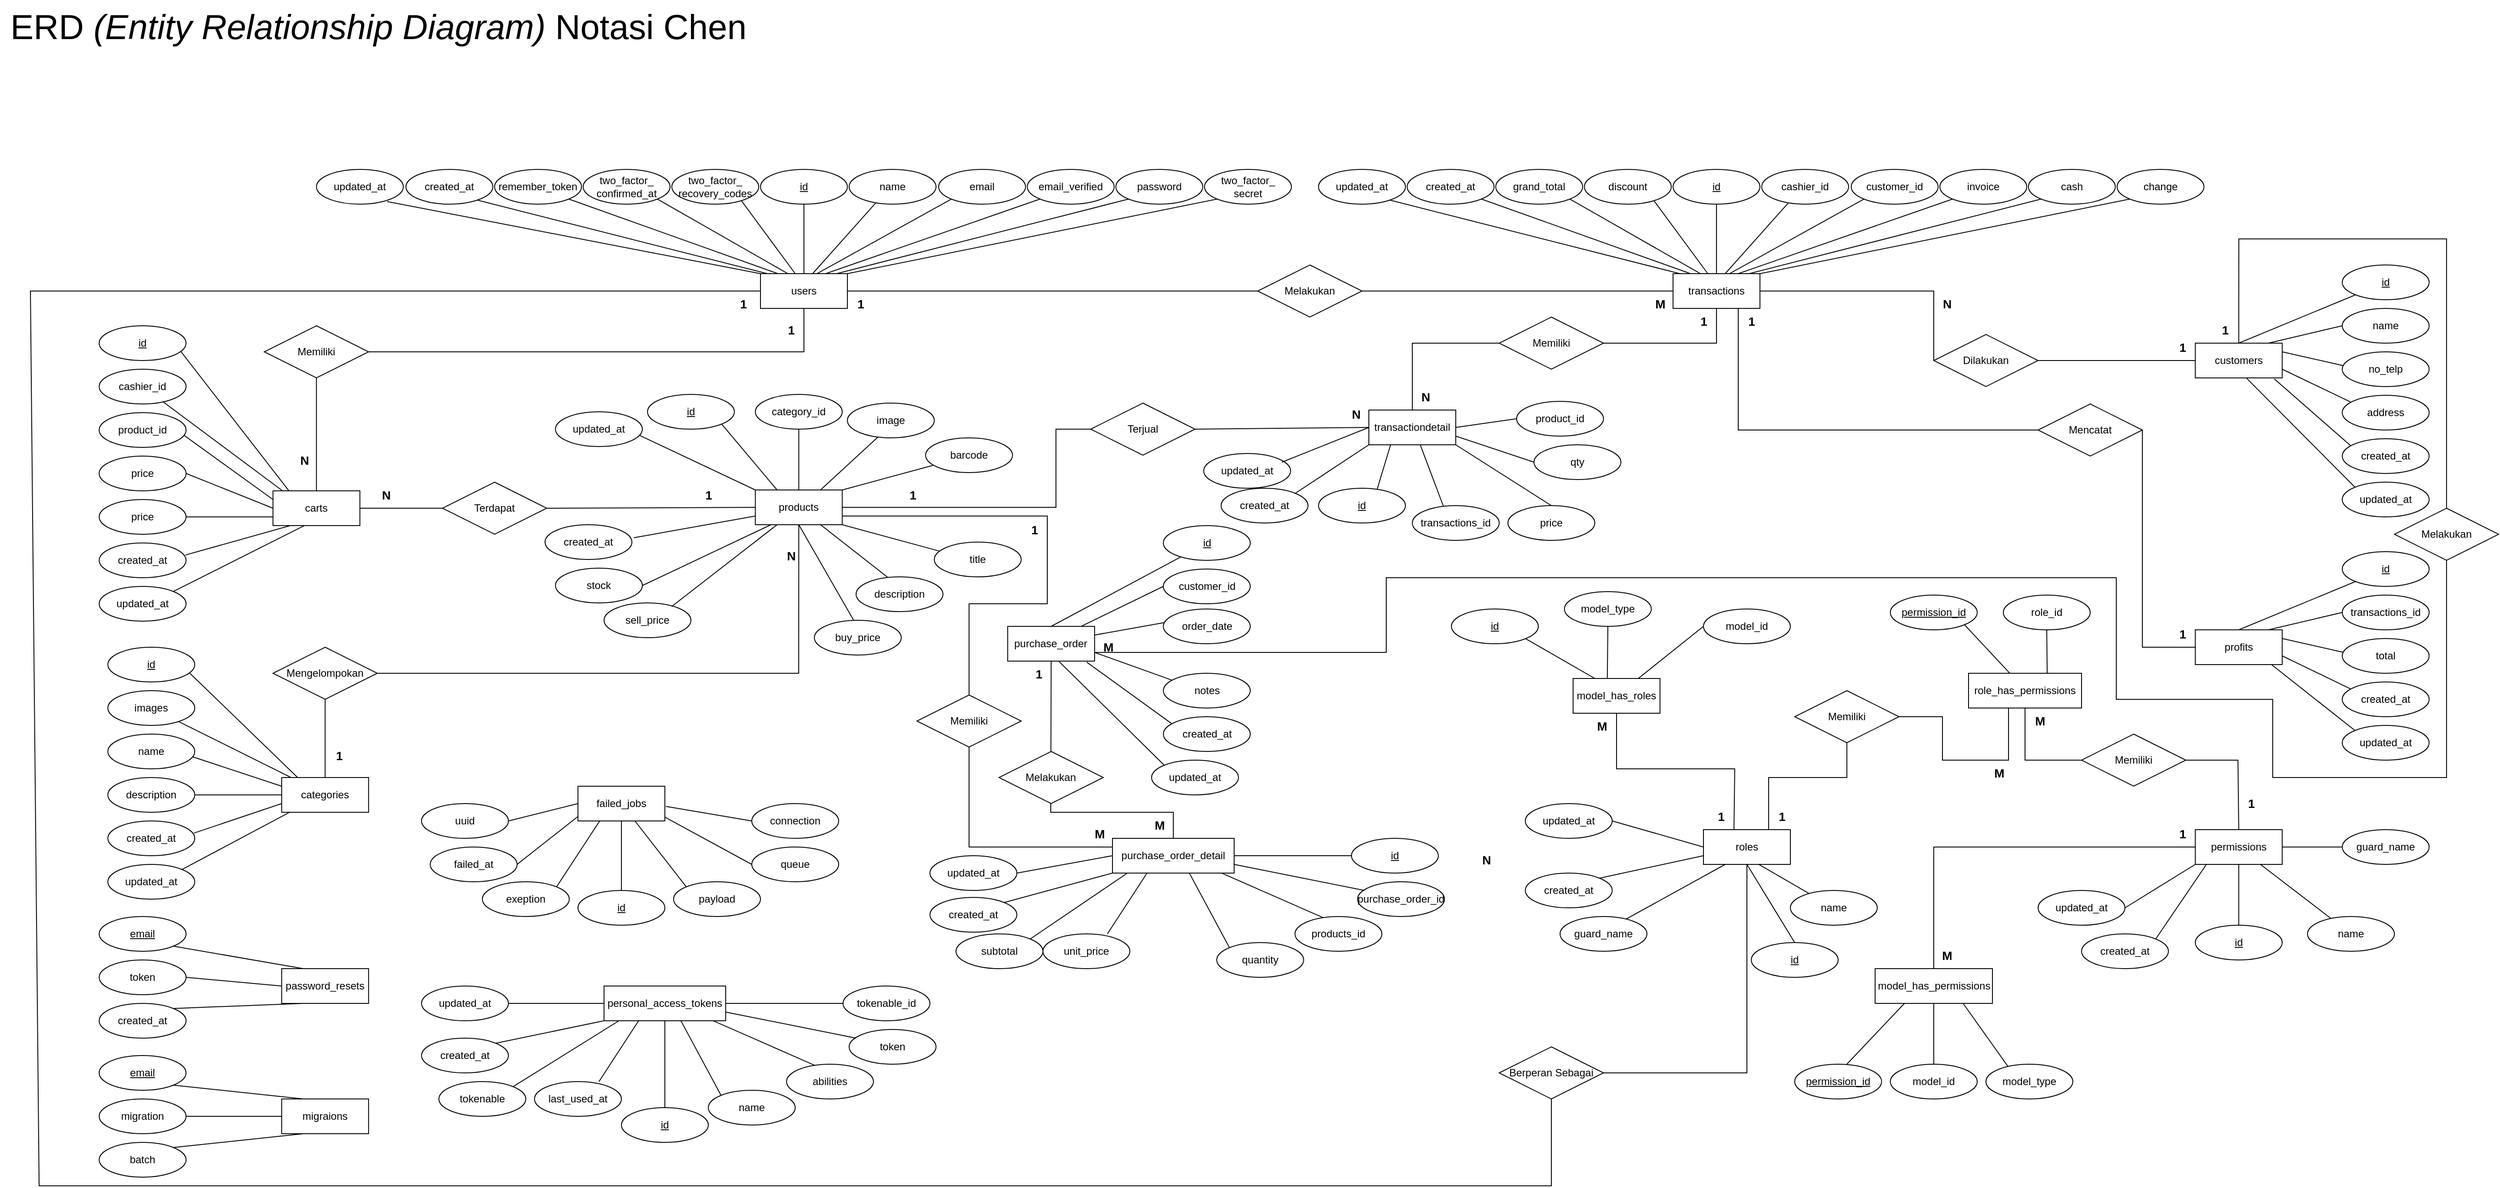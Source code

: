 <mxfile version="27.2.0">
  <diagram id="R2lEEEUBdFMjLlhIrx00" name="Page-1">
    <mxGraphModel dx="6526" dy="1974" grid="1" gridSize="10" guides="1" tooltips="1" connect="1" arrows="1" fold="1" page="1" pageScale="1" pageWidth="850" pageHeight="1100" math="0" shadow="0" extFonts="Permanent Marker^https://fonts.googleapis.com/css?family=Permanent+Marker">
      <root>
        <mxCell id="0" />
        <mxCell id="1" parent="0" />
        <mxCell id="XI2xmRr-VkAx-h7ioAOE-386" value="password_resets" style="whiteSpace=wrap;html=1;align=center;" parent="1" vertex="1">
          <mxGeometry x="-4680.9" y="620" width="100" height="40" as="geometry" />
        </mxCell>
        <mxCell id="XI2xmRr-VkAx-h7ioAOE-387" value="email" style="ellipse;whiteSpace=wrap;html=1;align=center;fontStyle=4;" parent="1" vertex="1">
          <mxGeometry x="-4890.9" y="560" width="100" height="40" as="geometry" />
        </mxCell>
        <mxCell id="XI2xmRr-VkAx-h7ioAOE-396" value="" style="endArrow=none;html=1;rounded=0;entryX=1;entryY=1;entryDx=0;entryDy=0;exitX=0.25;exitY=0;exitDx=0;exitDy=0;" parent="1" source="XI2xmRr-VkAx-h7ioAOE-386" target="XI2xmRr-VkAx-h7ioAOE-387" edge="1">
          <mxGeometry width="50" height="50" relative="1" as="geometry">
            <mxPoint x="-4620.9" y="640" as="sourcePoint" />
            <mxPoint x="-4690.9" y="640" as="targetPoint" />
          </mxGeometry>
        </mxCell>
        <mxCell id="XI2xmRr-VkAx-h7ioAOE-397" value="created_at" style="ellipse;whiteSpace=wrap;html=1;align=center;" parent="1" vertex="1">
          <mxGeometry x="-4890.9" y="660" width="100" height="40" as="geometry" />
        </mxCell>
        <mxCell id="XI2xmRr-VkAx-h7ioAOE-398" value="token" style="ellipse;whiteSpace=wrap;html=1;align=center;" parent="1" vertex="1">
          <mxGeometry x="-4890.9" y="610" width="100" height="40" as="geometry" />
        </mxCell>
        <mxCell id="XI2xmRr-VkAx-h7ioAOE-399" value="" style="endArrow=none;html=1;rounded=0;entryX=1;entryY=0;entryDx=0;entryDy=0;exitX=0.25;exitY=1;exitDx=0;exitDy=0;" parent="1" source="XI2xmRr-VkAx-h7ioAOE-386" target="XI2xmRr-VkAx-h7ioAOE-397" edge="1">
          <mxGeometry width="50" height="50" relative="1" as="geometry">
            <mxPoint x="-4633.9" y="730" as="sourcePoint" />
            <mxPoint x="-4730.9" y="834" as="targetPoint" />
          </mxGeometry>
        </mxCell>
        <mxCell id="XI2xmRr-VkAx-h7ioAOE-400" value="" style="endArrow=none;html=1;rounded=0;entryX=1;entryY=0.5;entryDx=0;entryDy=0;exitX=0;exitY=0.5;exitDx=0;exitDy=0;" parent="1" source="XI2xmRr-VkAx-h7ioAOE-386" target="XI2xmRr-VkAx-h7ioAOE-398" edge="1">
          <mxGeometry width="50" height="50" relative="1" as="geometry">
            <mxPoint x="-4655.9" y="670" as="sourcePoint" />
            <mxPoint x="-4770.9" y="706" as="targetPoint" />
          </mxGeometry>
        </mxCell>
        <mxCell id="XI2xmRr-VkAx-h7ioAOE-401" value="migraions" style="whiteSpace=wrap;html=1;align=center;" parent="1" vertex="1">
          <mxGeometry x="-4680.9" y="770" width="100" height="40" as="geometry" />
        </mxCell>
        <mxCell id="XI2xmRr-VkAx-h7ioAOE-402" value="email" style="ellipse;whiteSpace=wrap;html=1;align=center;fontStyle=4;" parent="1" vertex="1">
          <mxGeometry x="-4890.9" y="720" width="100" height="40" as="geometry" />
        </mxCell>
        <mxCell id="XI2xmRr-VkAx-h7ioAOE-403" value="" style="endArrow=none;html=1;rounded=0;entryX=1;entryY=1;entryDx=0;entryDy=0;exitX=0.25;exitY=0;exitDx=0;exitDy=0;" parent="1" source="XI2xmRr-VkAx-h7ioAOE-401" target="XI2xmRr-VkAx-h7ioAOE-402" edge="1">
          <mxGeometry width="50" height="50" relative="1" as="geometry">
            <mxPoint x="-4620.9" y="790" as="sourcePoint" />
            <mxPoint x="-4690.9" y="790" as="targetPoint" />
          </mxGeometry>
        </mxCell>
        <mxCell id="XI2xmRr-VkAx-h7ioAOE-404" value="batch" style="ellipse;whiteSpace=wrap;html=1;align=center;" parent="1" vertex="1">
          <mxGeometry x="-4890.9" y="820" width="100" height="40" as="geometry" />
        </mxCell>
        <mxCell id="XI2xmRr-VkAx-h7ioAOE-405" value="migration" style="ellipse;whiteSpace=wrap;html=1;align=center;" parent="1" vertex="1">
          <mxGeometry x="-4890.9" y="770" width="100" height="40" as="geometry" />
        </mxCell>
        <mxCell id="XI2xmRr-VkAx-h7ioAOE-406" value="" style="endArrow=none;html=1;rounded=0;entryX=1;entryY=0;entryDx=0;entryDy=0;exitX=0.25;exitY=1;exitDx=0;exitDy=0;" parent="1" source="XI2xmRr-VkAx-h7ioAOE-401" target="XI2xmRr-VkAx-h7ioAOE-404" edge="1">
          <mxGeometry width="50" height="50" relative="1" as="geometry">
            <mxPoint x="-4633.9" y="880" as="sourcePoint" />
            <mxPoint x="-4730.9" y="984" as="targetPoint" />
          </mxGeometry>
        </mxCell>
        <mxCell id="XI2xmRr-VkAx-h7ioAOE-407" value="" style="endArrow=none;html=1;rounded=0;entryX=1;entryY=0.5;entryDx=0;entryDy=0;exitX=0;exitY=0.5;exitDx=0;exitDy=0;" parent="1" source="XI2xmRr-VkAx-h7ioAOE-401" target="XI2xmRr-VkAx-h7ioAOE-405" edge="1">
          <mxGeometry width="50" height="50" relative="1" as="geometry">
            <mxPoint x="-4655.9" y="820" as="sourcePoint" />
            <mxPoint x="-4770.9" y="856" as="targetPoint" />
          </mxGeometry>
        </mxCell>
        <mxCell id="XI2xmRr-VkAx-h7ioAOE-408" value="categories" style="whiteSpace=wrap;html=1;align=center;" parent="1" vertex="1">
          <mxGeometry x="-4680.9" y="400" width="100" height="40" as="geometry" />
        </mxCell>
        <mxCell id="XI2xmRr-VkAx-h7ioAOE-409" value="id" style="ellipse;whiteSpace=wrap;html=1;align=center;fontStyle=4;" parent="1" vertex="1">
          <mxGeometry x="-4880.9" y="250" width="100" height="40" as="geometry" />
        </mxCell>
        <mxCell id="XI2xmRr-VkAx-h7ioAOE-410" value="updated_at" style="ellipse;whiteSpace=wrap;html=1;align=center;" parent="1" vertex="1">
          <mxGeometry x="-4880.9" y="500" width="100" height="40" as="geometry" />
        </mxCell>
        <mxCell id="XI2xmRr-VkAx-h7ioAOE-411" value="created_at" style="ellipse;whiteSpace=wrap;html=1;align=center;" parent="1" vertex="1">
          <mxGeometry x="-4880.9" y="450" width="100" height="40" as="geometry" />
        </mxCell>
        <mxCell id="XI2xmRr-VkAx-h7ioAOE-412" value="description" style="ellipse;whiteSpace=wrap;html=1;align=center;" parent="1" vertex="1">
          <mxGeometry x="-4880.9" y="400" width="100" height="40" as="geometry" />
        </mxCell>
        <mxCell id="XI2xmRr-VkAx-h7ioAOE-413" value="name" style="ellipse;whiteSpace=wrap;html=1;align=center;" parent="1" vertex="1">
          <mxGeometry x="-4880.9" y="350" width="100" height="40" as="geometry" />
        </mxCell>
        <mxCell id="XI2xmRr-VkAx-h7ioAOE-414" value="images" style="ellipse;whiteSpace=wrap;html=1;align=center;" parent="1" vertex="1">
          <mxGeometry x="-4880.9" y="300" width="100" height="40" as="geometry" />
        </mxCell>
        <mxCell id="XI2xmRr-VkAx-h7ioAOE-415" value="" style="endArrow=none;html=1;rounded=0;exitX=0.112;exitY=0.004;exitDx=0;exitDy=0;exitPerimeter=0;" parent="1" source="XI2xmRr-VkAx-h7ioAOE-408" target="XI2xmRr-VkAx-h7ioAOE-414" edge="1">
          <mxGeometry width="50" height="50" relative="1" as="geometry">
            <mxPoint x="-4510.9" y="90" as="sourcePoint" />
            <mxPoint x="-4620.9" y="350" as="targetPoint" />
          </mxGeometry>
        </mxCell>
        <mxCell id="XI2xmRr-VkAx-h7ioAOE-416" value="" style="endArrow=none;html=1;rounded=0;exitX=0.94;exitY=0.74;exitDx=0;exitDy=0;exitPerimeter=0;entryX=0.185;entryY=0.004;entryDx=0;entryDy=0;entryPerimeter=0;" parent="1" source="XI2xmRr-VkAx-h7ioAOE-409" target="XI2xmRr-VkAx-h7ioAOE-408" edge="1">
          <mxGeometry width="50" height="50" relative="1" as="geometry">
            <mxPoint x="-4660.9" y="430" as="sourcePoint" />
            <mxPoint x="-4650.9" y="390" as="targetPoint" />
          </mxGeometry>
        </mxCell>
        <mxCell id="XI2xmRr-VkAx-h7ioAOE-417" value="" style="endArrow=none;html=1;rounded=0;exitX=1;exitY=0;exitDx=0;exitDy=0;entryX=0.092;entryY=0.999;entryDx=0;entryDy=0;entryPerimeter=0;" parent="1" source="XI2xmRr-VkAx-h7ioAOE-410" target="XI2xmRr-VkAx-h7ioAOE-408" edge="1">
          <mxGeometry width="50" height="50" relative="1" as="geometry">
            <mxPoint x="-4730.9" y="380" as="sourcePoint" />
            <mxPoint x="-4690.9" y="450" as="targetPoint" />
          </mxGeometry>
        </mxCell>
        <mxCell id="XI2xmRr-VkAx-h7ioAOE-418" value="" style="endArrow=none;html=1;rounded=0;exitX=0.991;exitY=0.348;exitDx=0;exitDy=0;entryX=0;entryY=0.75;entryDx=0;entryDy=0;exitPerimeter=0;" parent="1" source="XI2xmRr-VkAx-h7ioAOE-411" target="XI2xmRr-VkAx-h7ioAOE-408" edge="1">
          <mxGeometry width="50" height="50" relative="1" as="geometry">
            <mxPoint x="-4660.9" y="476" as="sourcePoint" />
            <mxPoint x="-4600.9" y="440" as="targetPoint" />
          </mxGeometry>
        </mxCell>
        <mxCell id="XI2xmRr-VkAx-h7ioAOE-419" value="" style="endArrow=none;html=1;rounded=0;entryX=1;entryY=0.5;entryDx=0;entryDy=0;exitX=0;exitY=0.5;exitDx=0;exitDy=0;" parent="1" source="XI2xmRr-VkAx-h7ioAOE-408" target="XI2xmRr-VkAx-h7ioAOE-412" edge="1">
          <mxGeometry width="50" height="50" relative="1" as="geometry">
            <mxPoint x="-4690.9" y="420" as="sourcePoint" />
            <mxPoint x="-4760.9" y="420" as="targetPoint" />
          </mxGeometry>
        </mxCell>
        <mxCell id="XI2xmRr-VkAx-h7ioAOE-420" value="" style="endArrow=none;html=1;rounded=0;exitX=0;exitY=0.25;exitDx=0;exitDy=0;entryX=0.979;entryY=0.657;entryDx=0;entryDy=0;entryPerimeter=0;" parent="1" source="XI2xmRr-VkAx-h7ioAOE-408" target="XI2xmRr-VkAx-h7ioAOE-413" edge="1">
          <mxGeometry width="50" height="50" relative="1" as="geometry">
            <mxPoint x="-4570.9" y="460" as="sourcePoint" />
            <mxPoint x="-4760.9" y="379" as="targetPoint" />
          </mxGeometry>
        </mxCell>
        <mxCell id="XI2xmRr-VkAx-h7ioAOE-452" value="carts" style="whiteSpace=wrap;html=1;align=center;" parent="1" vertex="1">
          <mxGeometry x="-4690.9" y="70" width="100" height="40" as="geometry" />
        </mxCell>
        <mxCell id="XI2xmRr-VkAx-h7ioAOE-453" value="id" style="ellipse;whiteSpace=wrap;html=1;align=center;fontStyle=4;" parent="1" vertex="1">
          <mxGeometry x="-4890.9" y="-120" width="100" height="40" as="geometry" />
        </mxCell>
        <mxCell id="XI2xmRr-VkAx-h7ioAOE-454" value="updated_at" style="ellipse;whiteSpace=wrap;html=1;align=center;" parent="1" vertex="1">
          <mxGeometry x="-4890.9" y="180" width="100" height="40" as="geometry" />
        </mxCell>
        <mxCell id="XI2xmRr-VkAx-h7ioAOE-455" value="created_at" style="ellipse;whiteSpace=wrap;html=1;align=center;" parent="1" vertex="1">
          <mxGeometry x="-4890.9" y="130" width="100" height="40" as="geometry" />
        </mxCell>
        <mxCell id="XI2xmRr-VkAx-h7ioAOE-456" value="price" style="ellipse;whiteSpace=wrap;html=1;align=center;" parent="1" vertex="1">
          <mxGeometry x="-4890.9" y="30" width="100" height="40" as="geometry" />
        </mxCell>
        <mxCell id="XI2xmRr-VkAx-h7ioAOE-457" value="product_id" style="ellipse;whiteSpace=wrap;html=1;align=center;" parent="1" vertex="1">
          <mxGeometry x="-4890.9" y="-20" width="100" height="40" as="geometry" />
        </mxCell>
        <mxCell id="XI2xmRr-VkAx-h7ioAOE-458" value="cashier_id" style="ellipse;whiteSpace=wrap;html=1;align=center;" parent="1" vertex="1">
          <mxGeometry x="-4890.9" y="-70" width="100" height="40" as="geometry" />
        </mxCell>
        <mxCell id="XI2xmRr-VkAx-h7ioAOE-459" value="" style="endArrow=none;html=1;rounded=0;exitX=0.112;exitY=0.004;exitDx=0;exitDy=0;exitPerimeter=0;" parent="1" source="XI2xmRr-VkAx-h7ioAOE-452" target="XI2xmRr-VkAx-h7ioAOE-458" edge="1">
          <mxGeometry width="50" height="50" relative="1" as="geometry">
            <mxPoint x="-4520.9" y="-240" as="sourcePoint" />
            <mxPoint x="-4630.9" y="20" as="targetPoint" />
          </mxGeometry>
        </mxCell>
        <mxCell id="XI2xmRr-VkAx-h7ioAOE-460" value="" style="endArrow=none;html=1;rounded=0;exitX=0.94;exitY=0.74;exitDx=0;exitDy=0;exitPerimeter=0;entryX=0.185;entryY=0.004;entryDx=0;entryDy=0;entryPerimeter=0;" parent="1" source="XI2xmRr-VkAx-h7ioAOE-453" target="XI2xmRr-VkAx-h7ioAOE-452" edge="1">
          <mxGeometry width="50" height="50" relative="1" as="geometry">
            <mxPoint x="-4670.9" y="100" as="sourcePoint" />
            <mxPoint x="-4660.9" y="60" as="targetPoint" />
          </mxGeometry>
        </mxCell>
        <mxCell id="XI2xmRr-VkAx-h7ioAOE-461" value="" style="endArrow=none;html=1;rounded=0;exitX=1;exitY=0;exitDx=0;exitDy=0;entryX=0.36;entryY=1.001;entryDx=0;entryDy=0;entryPerimeter=0;" parent="1" source="XI2xmRr-VkAx-h7ioAOE-454" target="XI2xmRr-VkAx-h7ioAOE-452" edge="1">
          <mxGeometry width="50" height="50" relative="1" as="geometry">
            <mxPoint x="-4670.9" y="70.02" as="sourcePoint" />
            <mxPoint x="-4611.7" y="129.98" as="targetPoint" />
          </mxGeometry>
        </mxCell>
        <mxCell id="XI2xmRr-VkAx-h7ioAOE-462" value="" style="endArrow=none;html=1;rounded=0;exitX=0.991;exitY=0.348;exitDx=0;exitDy=0;entryX=0.2;entryY=1;entryDx=0;entryDy=0;exitPerimeter=0;entryPerimeter=0;" parent="1" source="XI2xmRr-VkAx-h7ioAOE-455" target="XI2xmRr-VkAx-h7ioAOE-452" edge="1">
          <mxGeometry width="50" height="50" relative="1" as="geometry">
            <mxPoint x="-4670.9" y="146" as="sourcePoint" />
            <mxPoint x="-4610.9" y="110" as="targetPoint" />
          </mxGeometry>
        </mxCell>
        <mxCell id="XI2xmRr-VkAx-h7ioAOE-463" value="" style="endArrow=none;html=1;rounded=0;entryX=1;entryY=0.5;entryDx=0;entryDy=0;exitX=0;exitY=0.5;exitDx=0;exitDy=0;" parent="1" source="XI2xmRr-VkAx-h7ioAOE-452" target="XI2xmRr-VkAx-h7ioAOE-456" edge="1">
          <mxGeometry width="50" height="50" relative="1" as="geometry">
            <mxPoint x="-4700.9" y="90" as="sourcePoint" />
            <mxPoint x="-4770.9" y="90" as="targetPoint" />
          </mxGeometry>
        </mxCell>
        <mxCell id="XI2xmRr-VkAx-h7ioAOE-464" value="" style="endArrow=none;html=1;rounded=0;exitX=0;exitY=0.25;exitDx=0;exitDy=0;entryX=0.979;entryY=0.657;entryDx=0;entryDy=0;entryPerimeter=0;" parent="1" source="XI2xmRr-VkAx-h7ioAOE-452" target="XI2xmRr-VkAx-h7ioAOE-457" edge="1">
          <mxGeometry width="50" height="50" relative="1" as="geometry">
            <mxPoint x="-4580.9" y="130" as="sourcePoint" />
            <mxPoint x="-4770.9" y="49" as="targetPoint" />
          </mxGeometry>
        </mxCell>
        <mxCell id="XI2xmRr-VkAx-h7ioAOE-465" value="price" style="ellipse;whiteSpace=wrap;html=1;align=center;" parent="1" vertex="1">
          <mxGeometry x="-4890.9" y="80" width="100" height="40" as="geometry" />
        </mxCell>
        <mxCell id="XI2xmRr-VkAx-h7ioAOE-466" value="" style="endArrow=none;html=1;rounded=0;entryX=1;entryY=0.5;entryDx=0;entryDy=0;exitX=0;exitY=0.75;exitDx=0;exitDy=0;" parent="1" source="XI2xmRr-VkAx-h7ioAOE-452" target="XI2xmRr-VkAx-h7ioAOE-465" edge="1">
          <mxGeometry width="50" height="50" relative="1" as="geometry">
            <mxPoint x="-4650.9" y="110" as="sourcePoint" />
            <mxPoint x="-4750.9" y="70" as="targetPoint" />
          </mxGeometry>
        </mxCell>
        <mxCell id="XI2xmRr-VkAx-h7ioAOE-490" value="users" style="whiteSpace=wrap;html=1;align=center;" parent="1" vertex="1">
          <mxGeometry x="-4130" y="-180" width="100" height="40" as="geometry" />
        </mxCell>
        <mxCell id="XI2xmRr-VkAx-h7ioAOE-493" value="id" style="ellipse;whiteSpace=wrap;html=1;align=center;fontStyle=4;" parent="1" vertex="1">
          <mxGeometry x="-4130" y="-300" width="100" height="40" as="geometry" />
        </mxCell>
        <mxCell id="XI2xmRr-VkAx-h7ioAOE-494" value="" style="endArrow=none;html=1;rounded=0;entryX=0.5;entryY=1;entryDx=0;entryDy=0;exitX=0.5;exitY=0;exitDx=0;exitDy=0;" parent="1" source="XI2xmRr-VkAx-h7ioAOE-490" target="XI2xmRr-VkAx-h7ioAOE-493" edge="1">
          <mxGeometry width="50" height="50" relative="1" as="geometry">
            <mxPoint x="-3965" y="-220" as="sourcePoint" />
            <mxPoint x="-4000" y="-200" as="targetPoint" />
          </mxGeometry>
        </mxCell>
        <mxCell id="XI2xmRr-VkAx-h7ioAOE-495" value="name" style="ellipse;whiteSpace=wrap;html=1;align=center;" parent="1" vertex="1">
          <mxGeometry x="-4028" y="-300" width="100" height="40" as="geometry" />
        </mxCell>
        <mxCell id="XI2xmRr-VkAx-h7ioAOE-496" value="" style="endArrow=none;html=1;rounded=0;entryX=0.309;entryY=0.957;entryDx=0;entryDy=0;exitX=0.6;exitY=0;exitDx=0;exitDy=0;entryPerimeter=0;exitPerimeter=0;" parent="1" source="XI2xmRr-VkAx-h7ioAOE-490" target="XI2xmRr-VkAx-h7ioAOE-495" edge="1">
          <mxGeometry width="50" height="50" relative="1" as="geometry">
            <mxPoint x="-3971" y="-201" as="sourcePoint" />
            <mxPoint x="-3390" y="-40" as="targetPoint" />
          </mxGeometry>
        </mxCell>
        <mxCell id="XI2xmRr-VkAx-h7ioAOE-497" value="email" style="ellipse;whiteSpace=wrap;html=1;align=center;" parent="1" vertex="1">
          <mxGeometry x="-3925" y="-300" width="100" height="40" as="geometry" />
        </mxCell>
        <mxCell id="XI2xmRr-VkAx-h7ioAOE-498" value="" style="endArrow=none;html=1;rounded=0;entryX=0;entryY=1;entryDx=0;entryDy=0;exitX=0.649;exitY=0.003;exitDx=0;exitDy=0;exitPerimeter=0;" parent="1" source="XI2xmRr-VkAx-h7ioAOE-490" target="XI2xmRr-VkAx-h7ioAOE-497" edge="1">
          <mxGeometry width="50" height="50" relative="1" as="geometry">
            <mxPoint x="-4000" y="-220" as="sourcePoint" />
            <mxPoint x="-3905" y="-230" as="targetPoint" />
          </mxGeometry>
        </mxCell>
        <mxCell id="XI2xmRr-VkAx-h7ioAOE-499" value="email_verified" style="ellipse;whiteSpace=wrap;html=1;align=center;" parent="1" vertex="1">
          <mxGeometry x="-3823" y="-300" width="100" height="40" as="geometry" />
        </mxCell>
        <mxCell id="XI2xmRr-VkAx-h7ioAOE-500" value="" style="endArrow=none;html=1;rounded=0;entryX=0;entryY=1;entryDx=0;entryDy=0;exitX=0.75;exitY=0;exitDx=0;exitDy=0;" parent="1" source="XI2xmRr-VkAx-h7ioAOE-490" target="XI2xmRr-VkAx-h7ioAOE-499" edge="1">
          <mxGeometry width="50" height="50" relative="1" as="geometry">
            <mxPoint x="-3980" y="-180" as="sourcePoint" />
            <mxPoint x="-3805" y="-230" as="targetPoint" />
          </mxGeometry>
        </mxCell>
        <mxCell id="XI2xmRr-VkAx-h7ioAOE-501" value="password" style="ellipse;whiteSpace=wrap;html=1;align=center;" parent="1" vertex="1">
          <mxGeometry x="-3721.1" y="-300" width="100" height="40" as="geometry" />
        </mxCell>
        <mxCell id="XI2xmRr-VkAx-h7ioAOE-502" value="" style="endArrow=none;html=1;rounded=0;entryX=0;entryY=1;entryDx=0;entryDy=0;exitX=0.881;exitY=-0.004;exitDx=0;exitDy=0;exitPerimeter=0;" parent="1" source="XI2xmRr-VkAx-h7ioAOE-490" target="XI2xmRr-VkAx-h7ioAOE-501" edge="1">
          <mxGeometry width="50" height="50" relative="1" as="geometry">
            <mxPoint x="-4108" y="-229.88" as="sourcePoint" />
            <mxPoint x="-3705.1" y="-230" as="targetPoint" />
          </mxGeometry>
        </mxCell>
        <mxCell id="XI2xmRr-VkAx-h7ioAOE-503" value="two_factor_&lt;br&gt;secret" style="ellipse;whiteSpace=wrap;html=1;align=center;" parent="1" vertex="1">
          <mxGeometry x="-3619.1" y="-300" width="100" height="40" as="geometry" />
        </mxCell>
        <mxCell id="XI2xmRr-VkAx-h7ioAOE-504" value="" style="endArrow=none;html=1;rounded=0;entryX=0;entryY=1;entryDx=0;entryDy=0;exitX=1;exitY=0;exitDx=0;exitDy=0;" parent="1" source="XI2xmRr-VkAx-h7ioAOE-490" target="XI2xmRr-VkAx-h7ioAOE-503" edge="1">
          <mxGeometry width="50" height="50" relative="1" as="geometry">
            <mxPoint x="-3810" y="-154" as="sourcePoint" />
            <mxPoint x="-3474" y="-240" as="targetPoint" />
          </mxGeometry>
        </mxCell>
        <mxCell id="XI2xmRr-VkAx-h7ioAOE-505" value="updated_at" style="ellipse;whiteSpace=wrap;html=1;align=center;" parent="1" vertex="1">
          <mxGeometry x="-4640.9" y="-300" width="100" height="40" as="geometry" />
        </mxCell>
        <mxCell id="XI2xmRr-VkAx-h7ioAOE-506" value="" style="endArrow=none;html=1;rounded=0;entryX=0.813;entryY=0.925;entryDx=0;entryDy=0;exitX=0;exitY=0;exitDx=0;exitDy=0;entryPerimeter=0;" parent="1" source="XI2xmRr-VkAx-h7ioAOE-490" target="XI2xmRr-VkAx-h7ioAOE-505" edge="1">
          <mxGeometry width="50" height="50" relative="1" as="geometry">
            <mxPoint x="-4682.9" y="-180" as="sourcePoint" />
            <mxPoint x="-4002.9" y="-40" as="targetPoint" />
          </mxGeometry>
        </mxCell>
        <mxCell id="XI2xmRr-VkAx-h7ioAOE-507" value="created_at" style="ellipse;whiteSpace=wrap;html=1;align=center;" parent="1" vertex="1">
          <mxGeometry x="-4537.9" y="-300" width="100" height="40" as="geometry" />
        </mxCell>
        <mxCell id="XI2xmRr-VkAx-h7ioAOE-508" value="" style="endArrow=none;html=1;rounded=0;entryX=0.818;entryY=0.882;entryDx=0;entryDy=0;exitX=0.079;exitY=0;exitDx=0;exitDy=0;exitPerimeter=0;entryPerimeter=0;" parent="1" source="XI2xmRr-VkAx-h7ioAOE-490" target="XI2xmRr-VkAx-h7ioAOE-507" edge="1">
          <mxGeometry width="50" height="50" relative="1" as="geometry">
            <mxPoint x="-4677.9" y="-180" as="sourcePoint" />
            <mxPoint x="-4517.9" y="-230" as="targetPoint" />
          </mxGeometry>
        </mxCell>
        <mxCell id="XI2xmRr-VkAx-h7ioAOE-509" value="remember_token" style="ellipse;whiteSpace=wrap;html=1;align=center;" parent="1" vertex="1">
          <mxGeometry x="-4435.9" y="-300" width="100" height="40" as="geometry" />
        </mxCell>
        <mxCell id="XI2xmRr-VkAx-h7ioAOE-510" value="" style="endArrow=none;html=1;rounded=0;entryX=1;entryY=1;entryDx=0;entryDy=0;exitX=0.201;exitY=0;exitDx=0;exitDy=0;exitPerimeter=0;" parent="1" source="XI2xmRr-VkAx-h7ioAOE-490" target="XI2xmRr-VkAx-h7ioAOE-509" edge="1">
          <mxGeometry width="50" height="50" relative="1" as="geometry">
            <mxPoint x="-4667.9" y="-180" as="sourcePoint" />
            <mxPoint x="-4417.9" y="-230" as="targetPoint" />
          </mxGeometry>
        </mxCell>
        <mxCell id="XI2xmRr-VkAx-h7ioAOE-511" value="two_factor_&lt;br&gt;confirmed_at" style="ellipse;whiteSpace=wrap;html=1;align=center;" parent="1" vertex="1">
          <mxGeometry x="-4334" y="-300" width="100" height="40" as="geometry" />
        </mxCell>
        <mxCell id="XI2xmRr-VkAx-h7ioAOE-512" value="" style="endArrow=none;html=1;rounded=0;entryX=1;entryY=1;entryDx=0;entryDy=0;exitX=0.31;exitY=-0.007;exitDx=0;exitDy=0;exitPerimeter=0;" parent="1" source="XI2xmRr-VkAx-h7ioAOE-490" target="XI2xmRr-VkAx-h7ioAOE-511" edge="1">
          <mxGeometry width="50" height="50" relative="1" as="geometry">
            <mxPoint x="-4100" y="-182" as="sourcePoint" />
            <mxPoint x="-4252.1" y="-267.28" as="targetPoint" />
          </mxGeometry>
        </mxCell>
        <mxCell id="XI2xmRr-VkAx-h7ioAOE-513" value="two_factor_&lt;br&gt;recovery_codes" style="ellipse;whiteSpace=wrap;html=1;align=center;" parent="1" vertex="1">
          <mxGeometry x="-4232" y="-300" width="100" height="40" as="geometry" />
        </mxCell>
        <mxCell id="XI2xmRr-VkAx-h7ioAOE-514" value="" style="endArrow=none;html=1;rounded=0;entryX=0.799;entryY=0.895;entryDx=0;entryDy=0;entryPerimeter=0;" parent="1" target="XI2xmRr-VkAx-h7ioAOE-513" edge="1">
          <mxGeometry width="50" height="50" relative="1" as="geometry">
            <mxPoint x="-4090" y="-180" as="sourcePoint" />
            <mxPoint x="-4086.9" y="-240" as="targetPoint" />
          </mxGeometry>
        </mxCell>
        <mxCell id="XI2xmRr-VkAx-h7ioAOE-536" value="transactions" style="whiteSpace=wrap;html=1;align=center;" parent="1" vertex="1">
          <mxGeometry x="-3080.0" y="-180" width="100" height="40" as="geometry" />
        </mxCell>
        <mxCell id="XI2xmRr-VkAx-h7ioAOE-537" value="id" style="ellipse;whiteSpace=wrap;html=1;align=center;fontStyle=4;" parent="1" vertex="1">
          <mxGeometry x="-3080.0" y="-300" width="100" height="40" as="geometry" />
        </mxCell>
        <mxCell id="XI2xmRr-VkAx-h7ioAOE-538" value="" style="endArrow=none;html=1;rounded=0;entryX=0.5;entryY=1;entryDx=0;entryDy=0;exitX=0.5;exitY=0;exitDx=0;exitDy=0;" parent="1" source="XI2xmRr-VkAx-h7ioAOE-536" target="XI2xmRr-VkAx-h7ioAOE-537" edge="1">
          <mxGeometry width="50" height="50" relative="1" as="geometry">
            <mxPoint x="-2915.0" y="-220" as="sourcePoint" />
            <mxPoint x="-2950.0" y="-200" as="targetPoint" />
          </mxGeometry>
        </mxCell>
        <mxCell id="XI2xmRr-VkAx-h7ioAOE-539" value="cashier_id" style="ellipse;whiteSpace=wrap;html=1;align=center;" parent="1" vertex="1">
          <mxGeometry x="-2978.0" y="-300" width="100" height="40" as="geometry" />
        </mxCell>
        <mxCell id="XI2xmRr-VkAx-h7ioAOE-540" value="" style="endArrow=none;html=1;rounded=0;entryX=0.309;entryY=0.957;entryDx=0;entryDy=0;exitX=0.6;exitY=0;exitDx=0;exitDy=0;entryPerimeter=0;exitPerimeter=0;" parent="1" source="XI2xmRr-VkAx-h7ioAOE-536" target="XI2xmRr-VkAx-h7ioAOE-539" edge="1">
          <mxGeometry width="50" height="50" relative="1" as="geometry">
            <mxPoint x="-2921.0" y="-201" as="sourcePoint" />
            <mxPoint x="-2340.0" y="-40" as="targetPoint" />
          </mxGeometry>
        </mxCell>
        <mxCell id="XI2xmRr-VkAx-h7ioAOE-541" value="customer_id" style="ellipse;whiteSpace=wrap;html=1;align=center;" parent="1" vertex="1">
          <mxGeometry x="-2875.0" y="-300" width="100" height="40" as="geometry" />
        </mxCell>
        <mxCell id="XI2xmRr-VkAx-h7ioAOE-542" value="" style="endArrow=none;html=1;rounded=0;entryX=0;entryY=1;entryDx=0;entryDy=0;exitX=0.649;exitY=0.003;exitDx=0;exitDy=0;exitPerimeter=0;" parent="1" source="XI2xmRr-VkAx-h7ioAOE-536" target="XI2xmRr-VkAx-h7ioAOE-541" edge="1">
          <mxGeometry width="50" height="50" relative="1" as="geometry">
            <mxPoint x="-2950.0" y="-220" as="sourcePoint" />
            <mxPoint x="-2855.0" y="-230" as="targetPoint" />
          </mxGeometry>
        </mxCell>
        <mxCell id="XI2xmRr-VkAx-h7ioAOE-543" value="invoice" style="ellipse;whiteSpace=wrap;html=1;align=center;" parent="1" vertex="1">
          <mxGeometry x="-2773.0" y="-300" width="100" height="40" as="geometry" />
        </mxCell>
        <mxCell id="XI2xmRr-VkAx-h7ioAOE-544" value="" style="endArrow=none;html=1;rounded=0;entryX=0;entryY=1;entryDx=0;entryDy=0;exitX=0.75;exitY=0;exitDx=0;exitDy=0;" parent="1" source="XI2xmRr-VkAx-h7ioAOE-536" target="XI2xmRr-VkAx-h7ioAOE-543" edge="1">
          <mxGeometry width="50" height="50" relative="1" as="geometry">
            <mxPoint x="-2930.0" y="-180" as="sourcePoint" />
            <mxPoint x="-2755.0" y="-230" as="targetPoint" />
          </mxGeometry>
        </mxCell>
        <mxCell id="XI2xmRr-VkAx-h7ioAOE-545" value="cash" style="ellipse;whiteSpace=wrap;html=1;align=center;" parent="1" vertex="1">
          <mxGeometry x="-2671.1" y="-300" width="100" height="40" as="geometry" />
        </mxCell>
        <mxCell id="XI2xmRr-VkAx-h7ioAOE-546" value="" style="endArrow=none;html=1;rounded=0;entryX=0;entryY=1;entryDx=0;entryDy=0;exitX=0.881;exitY=-0.004;exitDx=0;exitDy=0;exitPerimeter=0;" parent="1" source="XI2xmRr-VkAx-h7ioAOE-536" target="XI2xmRr-VkAx-h7ioAOE-545" edge="1">
          <mxGeometry width="50" height="50" relative="1" as="geometry">
            <mxPoint x="-3058.0" y="-229.88" as="sourcePoint" />
            <mxPoint x="-2655.1" y="-230" as="targetPoint" />
          </mxGeometry>
        </mxCell>
        <mxCell id="XI2xmRr-VkAx-h7ioAOE-547" value="change" style="ellipse;whiteSpace=wrap;html=1;align=center;" parent="1" vertex="1">
          <mxGeometry x="-2569.1" y="-300" width="100" height="40" as="geometry" />
        </mxCell>
        <mxCell id="XI2xmRr-VkAx-h7ioAOE-548" value="" style="endArrow=none;html=1;rounded=0;entryX=0;entryY=1;entryDx=0;entryDy=0;exitX=1;exitY=0;exitDx=0;exitDy=0;" parent="1" source="XI2xmRr-VkAx-h7ioAOE-536" target="XI2xmRr-VkAx-h7ioAOE-547" edge="1">
          <mxGeometry width="50" height="50" relative="1" as="geometry">
            <mxPoint x="-2760.0" y="-154" as="sourcePoint" />
            <mxPoint x="-2424.0" y="-240" as="targetPoint" />
          </mxGeometry>
        </mxCell>
        <mxCell id="XI2xmRr-VkAx-h7ioAOE-551" value="updated_at" style="ellipse;whiteSpace=wrap;html=1;align=center;" parent="1" vertex="1">
          <mxGeometry x="-3487.9" y="-300" width="100" height="40" as="geometry" />
        </mxCell>
        <mxCell id="XI2xmRr-VkAx-h7ioAOE-552" value="" style="endArrow=none;html=1;rounded=0;entryX=0.818;entryY=0.882;entryDx=0;entryDy=0;exitX=0.079;exitY=0;exitDx=0;exitDy=0;exitPerimeter=0;entryPerimeter=0;" parent="1" source="XI2xmRr-VkAx-h7ioAOE-536" target="XI2xmRr-VkAx-h7ioAOE-551" edge="1">
          <mxGeometry width="50" height="50" relative="1" as="geometry">
            <mxPoint x="-3627.9" y="-180" as="sourcePoint" />
            <mxPoint x="-3467.9" y="-230" as="targetPoint" />
          </mxGeometry>
        </mxCell>
        <mxCell id="XI2xmRr-VkAx-h7ioAOE-553" value="created_at" style="ellipse;whiteSpace=wrap;html=1;align=center;" parent="1" vertex="1">
          <mxGeometry x="-3385.9" y="-300" width="100" height="40" as="geometry" />
        </mxCell>
        <mxCell id="XI2xmRr-VkAx-h7ioAOE-554" value="" style="endArrow=none;html=1;rounded=0;entryX=1;entryY=1;entryDx=0;entryDy=0;exitX=0.201;exitY=0;exitDx=0;exitDy=0;exitPerimeter=0;" parent="1" source="XI2xmRr-VkAx-h7ioAOE-536" target="XI2xmRr-VkAx-h7ioAOE-553" edge="1">
          <mxGeometry width="50" height="50" relative="1" as="geometry">
            <mxPoint x="-3617.9" y="-180" as="sourcePoint" />
            <mxPoint x="-3367.9" y="-230" as="targetPoint" />
          </mxGeometry>
        </mxCell>
        <mxCell id="XI2xmRr-VkAx-h7ioAOE-555" value="grand_total" style="ellipse;whiteSpace=wrap;html=1;align=center;" parent="1" vertex="1">
          <mxGeometry x="-3284.0" y="-300" width="100" height="40" as="geometry" />
        </mxCell>
        <mxCell id="XI2xmRr-VkAx-h7ioAOE-556" value="" style="endArrow=none;html=1;rounded=0;entryX=1;entryY=1;entryDx=0;entryDy=0;exitX=0.31;exitY=-0.007;exitDx=0;exitDy=0;exitPerimeter=0;" parent="1" source="XI2xmRr-VkAx-h7ioAOE-536" target="XI2xmRr-VkAx-h7ioAOE-555" edge="1">
          <mxGeometry width="50" height="50" relative="1" as="geometry">
            <mxPoint x="-3050.0" y="-182" as="sourcePoint" />
            <mxPoint x="-3202.1" y="-267.28" as="targetPoint" />
          </mxGeometry>
        </mxCell>
        <mxCell id="XI2xmRr-VkAx-h7ioAOE-557" value="discount" style="ellipse;whiteSpace=wrap;html=1;align=center;" parent="1" vertex="1">
          <mxGeometry x="-3182.0" y="-300" width="100" height="40" as="geometry" />
        </mxCell>
        <mxCell id="XI2xmRr-VkAx-h7ioAOE-558" value="" style="endArrow=none;html=1;rounded=0;entryX=0.799;entryY=0.895;entryDx=0;entryDy=0;entryPerimeter=0;" parent="1" target="XI2xmRr-VkAx-h7ioAOE-557" edge="1">
          <mxGeometry width="50" height="50" relative="1" as="geometry">
            <mxPoint x="-3040.0" y="-180" as="sourcePoint" />
            <mxPoint x="-3036.9" y="-240" as="targetPoint" />
          </mxGeometry>
        </mxCell>
        <mxCell id="XI2xmRr-VkAx-h7ioAOE-559" value="customers" style="whiteSpace=wrap;html=1;align=center;" parent="1" vertex="1">
          <mxGeometry x="-2479.1" y="-100" width="100" height="40" as="geometry" />
        </mxCell>
        <mxCell id="XI2xmRr-VkAx-h7ioAOE-560" value="id" style="ellipse;whiteSpace=wrap;html=1;align=center;fontStyle=4;" parent="1" vertex="1">
          <mxGeometry x="-2310" y="-190" width="100" height="40" as="geometry" />
        </mxCell>
        <mxCell id="XI2xmRr-VkAx-h7ioAOE-561" value="address" style="ellipse;whiteSpace=wrap;html=1;align=center;" parent="1" vertex="1">
          <mxGeometry x="-2310" y="-40" width="100" height="40" as="geometry" />
        </mxCell>
        <mxCell id="XI2xmRr-VkAx-h7ioAOE-562" value="no_telp" style="ellipse;whiteSpace=wrap;html=1;align=center;" parent="1" vertex="1">
          <mxGeometry x="-2310" y="-90" width="100" height="40" as="geometry" />
        </mxCell>
        <mxCell id="XI2xmRr-VkAx-h7ioAOE-563" value="name" style="ellipse;whiteSpace=wrap;html=1;align=center;" parent="1" vertex="1">
          <mxGeometry x="-2310" y="-140" width="100" height="40" as="geometry" />
        </mxCell>
        <mxCell id="XI2xmRr-VkAx-h7ioAOE-564" value="" style="endArrow=none;html=1;rounded=0;exitX=0.851;exitY=-0.007;exitDx=0;exitDy=0;entryX=0;entryY=0.5;entryDx=0;entryDy=0;exitPerimeter=0;" parent="1" source="XI2xmRr-VkAx-h7ioAOE-559" target="XI2xmRr-VkAx-h7ioAOE-563" edge="1">
          <mxGeometry width="50" height="50" relative="1" as="geometry">
            <mxPoint x="-2425" y="80" as="sourcePoint" />
            <mxPoint x="-2310" y="110" as="targetPoint" />
          </mxGeometry>
        </mxCell>
        <mxCell id="XI2xmRr-VkAx-h7ioAOE-565" value="" style="endArrow=none;html=1;rounded=0;entryX=0.006;entryY=0.394;entryDx=0;entryDy=0;exitX=1;exitY=0.25;exitDx=0;exitDy=0;entryPerimeter=0;" parent="1" source="XI2xmRr-VkAx-h7ioAOE-559" target="XI2xmRr-VkAx-h7ioAOE-562" edge="1">
          <mxGeometry width="50" height="50" relative="1" as="geometry">
            <mxPoint x="-2345" y="110" as="sourcePoint" />
            <mxPoint x="-2295" y="80" as="targetPoint" />
          </mxGeometry>
        </mxCell>
        <mxCell id="XI2xmRr-VkAx-h7ioAOE-566" value="" style="endArrow=none;html=1;rounded=0;exitX=1;exitY=0.75;exitDx=0;exitDy=0;entryX=0.1;entryY=0.198;entryDx=0;entryDy=0;entryPerimeter=0;" parent="1" source="XI2xmRr-VkAx-h7ioAOE-559" target="XI2xmRr-VkAx-h7ioAOE-561" edge="1">
          <mxGeometry width="50" height="50" relative="1" as="geometry">
            <mxPoint x="-2335" y="140" as="sourcePoint" />
            <mxPoint x="-2285" y="120" as="targetPoint" />
          </mxGeometry>
        </mxCell>
        <mxCell id="XI2xmRr-VkAx-h7ioAOE-567" value="" style="endArrow=none;html=1;rounded=0;exitX=0.5;exitY=0;exitDx=0;exitDy=0;" parent="1" source="XI2xmRr-VkAx-h7ioAOE-559" target="XI2xmRr-VkAx-h7ioAOE-560" edge="1">
          <mxGeometry width="50" height="50" relative="1" as="geometry">
            <mxPoint x="-2405" y="110" as="sourcePoint" />
            <mxPoint x="-2475" y="110" as="targetPoint" />
          </mxGeometry>
        </mxCell>
        <mxCell id="XI2xmRr-VkAx-h7ioAOE-568" value="created_at" style="ellipse;whiteSpace=wrap;html=1;align=center;" parent="1" vertex="1">
          <mxGeometry x="-2310" y="10" width="100" height="40" as="geometry" />
        </mxCell>
        <mxCell id="XI2xmRr-VkAx-h7ioAOE-569" value="updated_at" style="ellipse;whiteSpace=wrap;html=1;align=center;" parent="1" vertex="1">
          <mxGeometry x="-2310" y="60" width="100" height="40" as="geometry" />
        </mxCell>
        <mxCell id="XI2xmRr-VkAx-h7ioAOE-570" value="" style="endArrow=none;html=1;rounded=0;exitX=0.909;exitY=1.029;exitDx=0;exitDy=0;exitPerimeter=0;entryX=0.097;entryY=0.201;entryDx=0;entryDy=0;entryPerimeter=0;" parent="1" source="XI2xmRr-VkAx-h7ioAOE-559" target="XI2xmRr-VkAx-h7ioAOE-568" edge="1">
          <mxGeometry width="50" height="50" relative="1" as="geometry">
            <mxPoint x="-2418" y="200" as="sourcePoint" />
            <mxPoint x="-2300" y="20" as="targetPoint" />
          </mxGeometry>
        </mxCell>
        <mxCell id="XI2xmRr-VkAx-h7ioAOE-571" value="" style="endArrow=none;html=1;rounded=0;entryX=0;entryY=0;entryDx=0;entryDy=0;exitX=0.591;exitY=1.011;exitDx=0;exitDy=0;exitPerimeter=0;" parent="1" source="XI2xmRr-VkAx-h7ioAOE-559" target="XI2xmRr-VkAx-h7ioAOE-569" edge="1">
          <mxGeometry width="50" height="50" relative="1" as="geometry">
            <mxPoint x="-2440" y="140" as="sourcePoint" />
            <mxPoint x="-2555" y="176" as="targetPoint" />
          </mxGeometry>
        </mxCell>
        <mxCell id="XI2xmRr-VkAx-h7ioAOE-585" value="profits" style="whiteSpace=wrap;html=1;align=center;" parent="1" vertex="1">
          <mxGeometry x="-2479.1" y="230" width="100" height="40" as="geometry" />
        </mxCell>
        <mxCell id="XI2xmRr-VkAx-h7ioAOE-586" value="id" style="ellipse;whiteSpace=wrap;html=1;align=center;fontStyle=4;" parent="1" vertex="1">
          <mxGeometry x="-2310" y="140" width="100" height="40" as="geometry" />
        </mxCell>
        <mxCell id="XI2xmRr-VkAx-h7ioAOE-588" value="total" style="ellipse;whiteSpace=wrap;html=1;align=center;" parent="1" vertex="1">
          <mxGeometry x="-2310" y="240" width="100" height="40" as="geometry" />
        </mxCell>
        <mxCell id="XI2xmRr-VkAx-h7ioAOE-589" value="transactions_id" style="ellipse;whiteSpace=wrap;html=1;align=center;" parent="1" vertex="1">
          <mxGeometry x="-2310" y="190" width="100" height="40" as="geometry" />
        </mxCell>
        <mxCell id="XI2xmRr-VkAx-h7ioAOE-590" value="" style="endArrow=none;html=1;rounded=0;exitX=0.851;exitY=-0.007;exitDx=0;exitDy=0;entryX=0;entryY=0.5;entryDx=0;entryDy=0;exitPerimeter=0;" parent="1" source="XI2xmRr-VkAx-h7ioAOE-585" target="XI2xmRr-VkAx-h7ioAOE-589" edge="1">
          <mxGeometry width="50" height="50" relative="1" as="geometry">
            <mxPoint x="-2425" y="410" as="sourcePoint" />
            <mxPoint x="-2310" y="440" as="targetPoint" />
          </mxGeometry>
        </mxCell>
        <mxCell id="XI2xmRr-VkAx-h7ioAOE-591" value="" style="endArrow=none;html=1;rounded=0;entryX=0.006;entryY=0.394;entryDx=0;entryDy=0;exitX=1;exitY=0.25;exitDx=0;exitDy=0;entryPerimeter=0;" parent="1" source="XI2xmRr-VkAx-h7ioAOE-585" target="XI2xmRr-VkAx-h7ioAOE-588" edge="1">
          <mxGeometry width="50" height="50" relative="1" as="geometry">
            <mxPoint x="-2345" y="440" as="sourcePoint" />
            <mxPoint x="-2295" y="410" as="targetPoint" />
          </mxGeometry>
        </mxCell>
        <mxCell id="XI2xmRr-VkAx-h7ioAOE-593" value="" style="endArrow=none;html=1;rounded=0;exitX=0.5;exitY=0;exitDx=0;exitDy=0;" parent="1" source="XI2xmRr-VkAx-h7ioAOE-585" target="XI2xmRr-VkAx-h7ioAOE-586" edge="1">
          <mxGeometry width="50" height="50" relative="1" as="geometry">
            <mxPoint x="-2405" y="440" as="sourcePoint" />
            <mxPoint x="-2475" y="440" as="targetPoint" />
          </mxGeometry>
        </mxCell>
        <mxCell id="XI2xmRr-VkAx-h7ioAOE-594" value="created_at" style="ellipse;whiteSpace=wrap;html=1;align=center;" parent="1" vertex="1">
          <mxGeometry x="-2310" y="290" width="100" height="40" as="geometry" />
        </mxCell>
        <mxCell id="XI2xmRr-VkAx-h7ioAOE-595" value="updated_at" style="ellipse;whiteSpace=wrap;html=1;align=center;" parent="1" vertex="1">
          <mxGeometry x="-2310" y="340" width="100" height="40" as="geometry" />
        </mxCell>
        <mxCell id="XI2xmRr-VkAx-h7ioAOE-596" value="" style="endArrow=none;html=1;rounded=0;exitX=1;exitY=0.75;exitDx=0;exitDy=0;entryX=0.097;entryY=0.201;entryDx=0;entryDy=0;entryPerimeter=0;" parent="1" source="XI2xmRr-VkAx-h7ioAOE-585" target="XI2xmRr-VkAx-h7ioAOE-594" edge="1">
          <mxGeometry width="50" height="50" relative="1" as="geometry">
            <mxPoint x="-2418" y="530" as="sourcePoint" />
            <mxPoint x="-2300" y="350" as="targetPoint" />
          </mxGeometry>
        </mxCell>
        <mxCell id="XI2xmRr-VkAx-h7ioAOE-597" value="" style="endArrow=none;html=1;rounded=0;entryX=0;entryY=0;entryDx=0;entryDy=0;exitX=0.88;exitY=1.007;exitDx=0;exitDy=0;exitPerimeter=0;" parent="1" source="XI2xmRr-VkAx-h7ioAOE-585" target="XI2xmRr-VkAx-h7ioAOE-595" edge="1">
          <mxGeometry width="50" height="50" relative="1" as="geometry">
            <mxPoint x="-2440" y="470" as="sourcePoint" />
            <mxPoint x="-2555" y="506" as="targetPoint" />
          </mxGeometry>
        </mxCell>
        <mxCell id="XI2xmRr-VkAx-h7ioAOE-598" value="permissions" style="whiteSpace=wrap;html=1;align=center;" parent="1" vertex="1">
          <mxGeometry x="-2479.1" y="460" width="100" height="40" as="geometry" />
        </mxCell>
        <mxCell id="XI2xmRr-VkAx-h7ioAOE-599" value="id" style="ellipse;whiteSpace=wrap;html=1;align=center;fontStyle=4;" parent="1" vertex="1">
          <mxGeometry x="-2479.1" y="570" width="100" height="40" as="geometry" />
        </mxCell>
        <mxCell id="XI2xmRr-VkAx-h7ioAOE-600" value="guard_name" style="ellipse;whiteSpace=wrap;html=1;align=center;" parent="1" vertex="1">
          <mxGeometry x="-2310" y="460" width="100" height="40" as="geometry" />
        </mxCell>
        <mxCell id="XI2xmRr-VkAx-h7ioAOE-601" value="name" style="ellipse;whiteSpace=wrap;html=1;align=center;" parent="1" vertex="1">
          <mxGeometry x="-2350" y="560" width="100" height="40" as="geometry" />
        </mxCell>
        <mxCell id="XI2xmRr-VkAx-h7ioAOE-602" value="" style="endArrow=none;html=1;rounded=0;exitX=0.75;exitY=1;exitDx=0;exitDy=0;" parent="1" source="XI2xmRr-VkAx-h7ioAOE-598" target="XI2xmRr-VkAx-h7ioAOE-601" edge="1">
          <mxGeometry width="50" height="50" relative="1" as="geometry">
            <mxPoint x="-2810" y="470" as="sourcePoint" />
            <mxPoint x="-2760" y="440" as="targetPoint" />
          </mxGeometry>
        </mxCell>
        <mxCell id="XI2xmRr-VkAx-h7ioAOE-603" value="" style="endArrow=none;html=1;rounded=0;exitX=1;exitY=0.5;exitDx=0;exitDy=0;entryX=0;entryY=0.5;entryDx=0;entryDy=0;" parent="1" source="XI2xmRr-VkAx-h7ioAOE-598" target="XI2xmRr-VkAx-h7ioAOE-600" edge="1">
          <mxGeometry width="50" height="50" relative="1" as="geometry">
            <mxPoint x="-2800" y="500" as="sourcePoint" />
            <mxPoint x="-2750" y="480" as="targetPoint" />
          </mxGeometry>
        </mxCell>
        <mxCell id="XI2xmRr-VkAx-h7ioAOE-604" value="" style="endArrow=none;html=1;rounded=0;entryX=0.5;entryY=0;entryDx=0;entryDy=0;exitX=0.5;exitY=1;exitDx=0;exitDy=0;" parent="1" source="XI2xmRr-VkAx-h7ioAOE-598" target="XI2xmRr-VkAx-h7ioAOE-599" edge="1">
          <mxGeometry width="50" height="50" relative="1" as="geometry">
            <mxPoint x="-2870" y="470" as="sourcePoint" />
            <mxPoint x="-2940" y="470" as="targetPoint" />
          </mxGeometry>
        </mxCell>
        <mxCell id="XI2xmRr-VkAx-h7ioAOE-605" value="created_at" style="ellipse;whiteSpace=wrap;html=1;align=center;" parent="1" vertex="1">
          <mxGeometry x="-2610" y="580" width="100" height="40" as="geometry" />
        </mxCell>
        <mxCell id="XI2xmRr-VkAx-h7ioAOE-606" value="updated_at" style="ellipse;whiteSpace=wrap;html=1;align=center;" parent="1" vertex="1">
          <mxGeometry x="-2660" y="530" width="100" height="40" as="geometry" />
        </mxCell>
        <mxCell id="XI2xmRr-VkAx-h7ioAOE-607" value="" style="endArrow=none;html=1;rounded=0;entryX=1;entryY=0;entryDx=0;entryDy=0;exitX=0.128;exitY=1;exitDx=0;exitDy=0;exitPerimeter=0;" parent="1" source="XI2xmRr-VkAx-h7ioAOE-598" target="XI2xmRr-VkAx-h7ioAOE-605" edge="1">
          <mxGeometry width="50" height="50" relative="1" as="geometry">
            <mxPoint x="-2883" y="560" as="sourcePoint" />
            <mxPoint x="-2980" y="664" as="targetPoint" />
          </mxGeometry>
        </mxCell>
        <mxCell id="XI2xmRr-VkAx-h7ioAOE-608" value="" style="endArrow=none;html=1;rounded=0;entryX=1;entryY=0.5;entryDx=0;entryDy=0;exitX=0;exitY=1;exitDx=0;exitDy=0;" parent="1" source="XI2xmRr-VkAx-h7ioAOE-598" target="XI2xmRr-VkAx-h7ioAOE-606" edge="1">
          <mxGeometry width="50" height="50" relative="1" as="geometry">
            <mxPoint x="-2905" y="500" as="sourcePoint" />
            <mxPoint x="-3020" y="536" as="targetPoint" />
          </mxGeometry>
        </mxCell>
        <mxCell id="XI2xmRr-VkAx-h7ioAOE-620" value="failed_jobs" style="whiteSpace=wrap;html=1;align=center;" parent="1" vertex="1">
          <mxGeometry x="-4340" y="410" width="100" height="40" as="geometry" />
        </mxCell>
        <mxCell id="XI2xmRr-VkAx-h7ioAOE-621" value="id" style="ellipse;whiteSpace=wrap;html=1;align=center;fontStyle=4;" parent="1" vertex="1">
          <mxGeometry x="-4340" y="530" width="100" height="40" as="geometry" />
        </mxCell>
        <mxCell id="XI2xmRr-VkAx-h7ioAOE-622" value="payload" style="ellipse;whiteSpace=wrap;html=1;align=center;" parent="1" vertex="1">
          <mxGeometry x="-4230" y="520" width="100" height="40" as="geometry" />
        </mxCell>
        <mxCell id="XI2xmRr-VkAx-h7ioAOE-623" value="queue" style="ellipse;whiteSpace=wrap;html=1;align=center;" parent="1" vertex="1">
          <mxGeometry x="-4140" y="480" width="100" height="40" as="geometry" />
        </mxCell>
        <mxCell id="XI2xmRr-VkAx-h7ioAOE-624" value="connection" style="ellipse;whiteSpace=wrap;html=1;align=center;" parent="1" vertex="1">
          <mxGeometry x="-4140" y="430" width="100" height="40" as="geometry" />
        </mxCell>
        <mxCell id="XI2xmRr-VkAx-h7ioAOE-625" value="uuid" style="ellipse;whiteSpace=wrap;html=1;align=center;" parent="1" vertex="1">
          <mxGeometry x="-4520" y="430" width="100" height="40" as="geometry" />
        </mxCell>
        <mxCell id="XI2xmRr-VkAx-h7ioAOE-626" value="" style="endArrow=none;html=1;rounded=0;entryX=1;entryY=0.5;entryDx=0;entryDy=0;exitX=0;exitY=0.5;exitDx=0;exitDy=0;" parent="1" source="XI2xmRr-VkAx-h7ioAOE-620" target="XI2xmRr-VkAx-h7ioAOE-625" edge="1">
          <mxGeometry width="50" height="50" relative="1" as="geometry">
            <mxPoint x="-4250" y="410" as="sourcePoint" />
            <mxPoint x="-3670" y="580" as="targetPoint" />
          </mxGeometry>
        </mxCell>
        <mxCell id="XI2xmRr-VkAx-h7ioAOE-627" value="" style="endArrow=none;html=1;rounded=0;entryX=0;entryY=0.5;entryDx=0;entryDy=0;exitX=1.013;exitY=0.582;exitDx=0;exitDy=0;exitPerimeter=0;" parent="1" source="XI2xmRr-VkAx-h7ioAOE-620" target="XI2xmRr-VkAx-h7ioAOE-624" edge="1">
          <mxGeometry width="50" height="50" relative="1" as="geometry">
            <mxPoint x="-4170" y="440" as="sourcePoint" />
            <mxPoint x="-4120" y="410" as="targetPoint" />
          </mxGeometry>
        </mxCell>
        <mxCell id="XI2xmRr-VkAx-h7ioAOE-628" value="" style="endArrow=none;html=1;rounded=0;exitX=0.995;exitY=0.882;exitDx=0;exitDy=0;entryX=0;entryY=0.5;entryDx=0;entryDy=0;exitPerimeter=0;" parent="1" source="XI2xmRr-VkAx-h7ioAOE-620" target="XI2xmRr-VkAx-h7ioAOE-623" edge="1">
          <mxGeometry width="50" height="50" relative="1" as="geometry">
            <mxPoint x="-4160" y="470" as="sourcePoint" />
            <mxPoint x="-4110" y="450" as="targetPoint" />
          </mxGeometry>
        </mxCell>
        <mxCell id="XI2xmRr-VkAx-h7ioAOE-629" value="" style="endArrow=none;html=1;rounded=0;entryX=0;entryY=0;entryDx=0;entryDy=0;" parent="1" source="XI2xmRr-VkAx-h7ioAOE-620" target="XI2xmRr-VkAx-h7ioAOE-622" edge="1">
          <mxGeometry width="50" height="50" relative="1" as="geometry">
            <mxPoint x="-4200" y="500" as="sourcePoint" />
            <mxPoint x="-4125" y="575" as="targetPoint" />
          </mxGeometry>
        </mxCell>
        <mxCell id="XI2xmRr-VkAx-h7ioAOE-630" value="" style="endArrow=none;html=1;rounded=0;entryX=0.5;entryY=0;entryDx=0;entryDy=0;exitX=0.5;exitY=1;exitDx=0;exitDy=0;entryPerimeter=0;" parent="1" source="XI2xmRr-VkAx-h7ioAOE-620" target="XI2xmRr-VkAx-h7ioAOE-621" edge="1">
          <mxGeometry width="50" height="50" relative="1" as="geometry">
            <mxPoint x="-4230" y="440" as="sourcePoint" />
            <mxPoint x="-4300" y="440" as="targetPoint" />
          </mxGeometry>
        </mxCell>
        <mxCell id="XI2xmRr-VkAx-h7ioAOE-631" value="exeption" style="ellipse;whiteSpace=wrap;html=1;align=center;" parent="1" vertex="1">
          <mxGeometry x="-4450" y="520" width="100" height="40" as="geometry" />
        </mxCell>
        <mxCell id="XI2xmRr-VkAx-h7ioAOE-632" value="failed_at" style="ellipse;whiteSpace=wrap;html=1;align=center;" parent="1" vertex="1">
          <mxGeometry x="-4510" y="480" width="100" height="40" as="geometry" />
        </mxCell>
        <mxCell id="XI2xmRr-VkAx-h7ioAOE-633" value="" style="endArrow=none;html=1;rounded=0;entryX=1;entryY=0;entryDx=0;entryDy=0;exitX=0.25;exitY=1;exitDx=0;exitDy=0;" parent="1" source="XI2xmRr-VkAx-h7ioAOE-620" target="XI2xmRr-VkAx-h7ioAOE-631" edge="1">
          <mxGeometry width="50" height="50" relative="1" as="geometry">
            <mxPoint x="-4243" y="530" as="sourcePoint" />
            <mxPoint x="-4340" y="634" as="targetPoint" />
          </mxGeometry>
        </mxCell>
        <mxCell id="XI2xmRr-VkAx-h7ioAOE-634" value="" style="endArrow=none;html=1;rounded=0;entryX=1;entryY=0.5;entryDx=0;entryDy=0;exitX=0.001;exitY=0.868;exitDx=0;exitDy=0;exitPerimeter=0;" parent="1" source="XI2xmRr-VkAx-h7ioAOE-620" target="XI2xmRr-VkAx-h7ioAOE-632" edge="1">
          <mxGeometry width="50" height="50" relative="1" as="geometry">
            <mxPoint x="-4265" y="470" as="sourcePoint" />
            <mxPoint x="-4380" y="506" as="targetPoint" />
          </mxGeometry>
        </mxCell>
        <mxCell id="XI2xmRr-VkAx-h7ioAOE-635" value="personal_access_tokens" style="whiteSpace=wrap;html=1;align=center;" parent="1" vertex="1">
          <mxGeometry x="-4310" y="640" width="140" height="40" as="geometry" />
        </mxCell>
        <mxCell id="XI2xmRr-VkAx-h7ioAOE-636" value="id" style="ellipse;whiteSpace=wrap;html=1;align=center;fontStyle=4;" parent="1" vertex="1">
          <mxGeometry x="-4290" y="780" width="100" height="40" as="geometry" />
        </mxCell>
        <mxCell id="XI2xmRr-VkAx-h7ioAOE-637" value="abilities" style="ellipse;whiteSpace=wrap;html=1;align=center;" parent="1" vertex="1">
          <mxGeometry x="-4100" y="730" width="100" height="40" as="geometry" />
        </mxCell>
        <mxCell id="XI2xmRr-VkAx-h7ioAOE-638" value="token" style="ellipse;whiteSpace=wrap;html=1;align=center;" parent="1" vertex="1">
          <mxGeometry x="-4028" y="690" width="100" height="40" as="geometry" />
        </mxCell>
        <mxCell id="XI2xmRr-VkAx-h7ioAOE-639" value="name" style="ellipse;whiteSpace=wrap;html=1;align=center;" parent="1" vertex="1">
          <mxGeometry x="-4190" y="760" width="100" height="40" as="geometry" />
        </mxCell>
        <mxCell id="XI2xmRr-VkAx-h7ioAOE-640" value="tokenable_id" style="ellipse;whiteSpace=wrap;html=1;align=center;" parent="1" vertex="1">
          <mxGeometry x="-4035" y="640" width="100" height="40" as="geometry" />
        </mxCell>
        <mxCell id="XI2xmRr-VkAx-h7ioAOE-641" value="tokenable" style="ellipse;whiteSpace=wrap;html=1;align=center;" parent="1" vertex="1">
          <mxGeometry x="-4500" y="750" width="100" height="40" as="geometry" />
        </mxCell>
        <mxCell id="XI2xmRr-VkAx-h7ioAOE-642" value="" style="endArrow=none;html=1;rounded=0;entryX=1;entryY=0;entryDx=0;entryDy=0;exitX=0.124;exitY=0.997;exitDx=0;exitDy=0;exitPerimeter=0;" parent="1" source="XI2xmRr-VkAx-h7ioAOE-635" target="XI2xmRr-VkAx-h7ioAOE-641" edge="1">
          <mxGeometry width="50" height="50" relative="1" as="geometry">
            <mxPoint x="-4177.5" y="850" as="sourcePoint" />
            <mxPoint x="-3597.5" y="1020" as="targetPoint" />
          </mxGeometry>
        </mxCell>
        <mxCell id="XI2xmRr-VkAx-h7ioAOE-643" value="" style="endArrow=none;html=1;rounded=0;entryX=0;entryY=0.5;entryDx=0;entryDy=0;exitX=1;exitY=0.5;exitDx=0;exitDy=0;" parent="1" source="XI2xmRr-VkAx-h7ioAOE-635" target="XI2xmRr-VkAx-h7ioAOE-640" edge="1">
          <mxGeometry width="50" height="50" relative="1" as="geometry">
            <mxPoint x="-4097.5" y="880" as="sourcePoint" />
            <mxPoint x="-4047.5" y="850" as="targetPoint" />
          </mxGeometry>
        </mxCell>
        <mxCell id="XI2xmRr-VkAx-h7ioAOE-644" value="" style="endArrow=none;html=1;rounded=0;exitX=0.631;exitY=0.995;exitDx=0;exitDy=0;entryX=0;entryY=0;entryDx=0;entryDy=0;exitPerimeter=0;" parent="1" source="XI2xmRr-VkAx-h7ioAOE-635" target="XI2xmRr-VkAx-h7ioAOE-639" edge="1">
          <mxGeometry width="50" height="50" relative="1" as="geometry">
            <mxPoint x="-4087.5" y="910" as="sourcePoint" />
            <mxPoint x="-4037.5" y="890" as="targetPoint" />
          </mxGeometry>
        </mxCell>
        <mxCell id="XI2xmRr-VkAx-h7ioAOE-645" value="" style="endArrow=none;html=1;rounded=0;exitX=1;exitY=0.75;exitDx=0;exitDy=0;" parent="1" source="XI2xmRr-VkAx-h7ioAOE-635" edge="1">
          <mxGeometry width="50" height="50" relative="1" as="geometry">
            <mxPoint x="-4127.5" y="940" as="sourcePoint" />
            <mxPoint x="-4020" y="700" as="targetPoint" />
          </mxGeometry>
        </mxCell>
        <mxCell id="XI2xmRr-VkAx-h7ioAOE-646" value="" style="endArrow=none;html=1;rounded=0;entryX=0.327;entryY=0.035;entryDx=0;entryDy=0;exitX=0.894;exitY=0.995;exitDx=0;exitDy=0;entryPerimeter=0;exitPerimeter=0;" parent="1" source="XI2xmRr-VkAx-h7ioAOE-635" target="XI2xmRr-VkAx-h7ioAOE-637" edge="1">
          <mxGeometry width="50" height="50" relative="1" as="geometry">
            <mxPoint x="-4197.5" y="910" as="sourcePoint" />
            <mxPoint x="-4187.5" y="1010" as="targetPoint" />
          </mxGeometry>
        </mxCell>
        <mxCell id="XI2xmRr-VkAx-h7ioAOE-647" value="" style="endArrow=none;html=1;rounded=0;entryX=0.5;entryY=0;entryDx=0;entryDy=0;exitX=0.5;exitY=1;exitDx=0;exitDy=0;" parent="1" source="XI2xmRr-VkAx-h7ioAOE-635" target="XI2xmRr-VkAx-h7ioAOE-636" edge="1">
          <mxGeometry width="50" height="50" relative="1" as="geometry">
            <mxPoint x="-4157.5" y="880" as="sourcePoint" />
            <mxPoint x="-4227.5" y="880" as="targetPoint" />
          </mxGeometry>
        </mxCell>
        <mxCell id="XI2xmRr-VkAx-h7ioAOE-648" value="last_used_at" style="ellipse;whiteSpace=wrap;html=1;align=center;" parent="1" vertex="1">
          <mxGeometry x="-4390" y="750" width="100" height="40" as="geometry" />
        </mxCell>
        <mxCell id="XI2xmRr-VkAx-h7ioAOE-649" value="" style="endArrow=none;html=1;rounded=0;entryX=0.741;entryY=0.004;entryDx=0;entryDy=0;exitX=0.287;exitY=0.984;exitDx=0;exitDy=0;entryPerimeter=0;exitPerimeter=0;" parent="1" source="XI2xmRr-VkAx-h7ioAOE-635" target="XI2xmRr-VkAx-h7ioAOE-648" edge="1">
          <mxGeometry width="50" height="50" relative="1" as="geometry">
            <mxPoint x="-4097.5" y="1000" as="sourcePoint" />
            <mxPoint x="-4037.5" y="1117" as="targetPoint" />
          </mxGeometry>
        </mxCell>
        <mxCell id="XI2xmRr-VkAx-h7ioAOE-650" value="created_at" style="ellipse;whiteSpace=wrap;html=1;align=center;" parent="1" vertex="1">
          <mxGeometry x="-4520" y="700" width="100" height="40" as="geometry" />
        </mxCell>
        <mxCell id="XI2xmRr-VkAx-h7ioAOE-651" value="updated_at" style="ellipse;whiteSpace=wrap;html=1;align=center;" parent="1" vertex="1">
          <mxGeometry x="-4520" y="640" width="100" height="40" as="geometry" />
        </mxCell>
        <mxCell id="XI2xmRr-VkAx-h7ioAOE-652" value="" style="endArrow=none;html=1;rounded=0;entryX=1;entryY=0;entryDx=0;entryDy=0;exitX=0;exitY=1;exitDx=0;exitDy=0;" parent="1" source="XI2xmRr-VkAx-h7ioAOE-635" target="XI2xmRr-VkAx-h7ioAOE-650" edge="1">
          <mxGeometry width="50" height="50" relative="1" as="geometry">
            <mxPoint x="-4170.5" y="970" as="sourcePoint" />
            <mxPoint x="-4267.5" y="1074" as="targetPoint" />
          </mxGeometry>
        </mxCell>
        <mxCell id="XI2xmRr-VkAx-h7ioAOE-653" value="" style="endArrow=none;html=1;rounded=0;entryX=1;entryY=0.5;entryDx=0;entryDy=0;exitX=0;exitY=0.5;exitDx=0;exitDy=0;" parent="1" source="XI2xmRr-VkAx-h7ioAOE-635" target="XI2xmRr-VkAx-h7ioAOE-651" edge="1">
          <mxGeometry width="50" height="50" relative="1" as="geometry">
            <mxPoint x="-4192.5" y="910" as="sourcePoint" />
            <mxPoint x="-4307.5" y="946" as="targetPoint" />
          </mxGeometry>
        </mxCell>
        <mxCell id="XI2xmRr-VkAx-h7ioAOE-654" value="model_has_permissions" style="whiteSpace=wrap;html=1;align=center;" parent="1" vertex="1">
          <mxGeometry x="-2847.5" y="620" width="135" height="40" as="geometry" />
        </mxCell>
        <mxCell id="XI2xmRr-VkAx-h7ioAOE-655" value="permission_id" style="ellipse;whiteSpace=wrap;html=1;align=center;fontStyle=4;" parent="1" vertex="1">
          <mxGeometry x="-2940" y="730" width="100" height="40" as="geometry" />
        </mxCell>
        <mxCell id="XI2xmRr-VkAx-h7ioAOE-656" value="model_id" style="ellipse;whiteSpace=wrap;html=1;align=center;" parent="1" vertex="1">
          <mxGeometry x="-2830" y="730" width="100" height="40" as="geometry" />
        </mxCell>
        <mxCell id="XI2xmRr-VkAx-h7ioAOE-657" value="model_type" style="ellipse;whiteSpace=wrap;html=1;align=center;" parent="1" vertex="1">
          <mxGeometry x="-2720" y="730" width="100" height="40" as="geometry" />
        </mxCell>
        <mxCell id="XI2xmRr-VkAx-h7ioAOE-658" value="" style="endArrow=none;html=1;rounded=0;entryX=0.256;entryY=0.073;entryDx=0;entryDy=0;exitX=0.75;exitY=1;exitDx=0;exitDy=0;entryPerimeter=0;" parent="1" source="XI2xmRr-VkAx-h7ioAOE-654" target="XI2xmRr-VkAx-h7ioAOE-657" edge="1">
          <mxGeometry width="50" height="50" relative="1" as="geometry">
            <mxPoint x="-2600" y="710" as="sourcePoint" />
            <mxPoint x="-2020" y="880" as="targetPoint" />
          </mxGeometry>
        </mxCell>
        <mxCell id="XI2xmRr-VkAx-h7ioAOE-659" value="" style="endArrow=none;html=1;rounded=0;entryX=0.5;entryY=0;entryDx=0;entryDy=0;exitX=0.5;exitY=1;exitDx=0;exitDy=0;" parent="1" source="XI2xmRr-VkAx-h7ioAOE-654" target="XI2xmRr-VkAx-h7ioAOE-656" edge="1">
          <mxGeometry width="50" height="50" relative="1" as="geometry">
            <mxPoint x="-2520" y="740" as="sourcePoint" />
            <mxPoint x="-2470" y="710" as="targetPoint" />
          </mxGeometry>
        </mxCell>
        <mxCell id="XI2xmRr-VkAx-h7ioAOE-660" value="" style="endArrow=none;html=1;rounded=0;entryX=0.6;entryY=0;entryDx=0;entryDy=0;exitX=0.25;exitY=1;exitDx=0;exitDy=0;entryPerimeter=0;" parent="1" source="XI2xmRr-VkAx-h7ioAOE-654" target="XI2xmRr-VkAx-h7ioAOE-655" edge="1">
          <mxGeometry width="50" height="50" relative="1" as="geometry">
            <mxPoint x="-2580" y="740" as="sourcePoint" />
            <mxPoint x="-2650" y="740" as="targetPoint" />
          </mxGeometry>
        </mxCell>
        <mxCell id="XI2xmRr-VkAx-h7ioAOE-661" value="role_has_permissions" style="whiteSpace=wrap;html=1;align=center;" parent="1" vertex="1">
          <mxGeometry x="-2740" y="280" width="130" height="40" as="geometry" />
        </mxCell>
        <mxCell id="XI2xmRr-VkAx-h7ioAOE-662" value="permission_id" style="ellipse;whiteSpace=wrap;html=1;align=center;fontStyle=4;" parent="1" vertex="1">
          <mxGeometry x="-2830" y="190" width="100" height="40" as="geometry" />
        </mxCell>
        <mxCell id="XI2xmRr-VkAx-h7ioAOE-663" value="role_id" style="ellipse;whiteSpace=wrap;html=1;align=center;" parent="1" vertex="1">
          <mxGeometry x="-2700" y="190" width="100" height="40" as="geometry" />
        </mxCell>
        <mxCell id="XI2xmRr-VkAx-h7ioAOE-664" value="" style="endArrow=none;html=1;rounded=0;entryX=0.5;entryY=1;entryDx=0;entryDy=0;exitX=0.696;exitY=-0.004;exitDx=0;exitDy=0;exitPerimeter=0;" parent="1" source="XI2xmRr-VkAx-h7ioAOE-661" target="XI2xmRr-VkAx-h7ioAOE-663" edge="1">
          <mxGeometry width="50" height="50" relative="1" as="geometry">
            <mxPoint x="-2690" y="270" as="sourcePoint" />
            <mxPoint x="-2110" y="440" as="targetPoint" />
          </mxGeometry>
        </mxCell>
        <mxCell id="XI2xmRr-VkAx-h7ioAOE-665" value="" style="endArrow=none;html=1;rounded=0;entryX=1;entryY=1;entryDx=0;entryDy=0;exitX=0.364;exitY=-0.004;exitDx=0;exitDy=0;exitPerimeter=0;" parent="1" source="XI2xmRr-VkAx-h7ioAOE-661" target="XI2xmRr-VkAx-h7ioAOE-662" edge="1">
          <mxGeometry width="50" height="50" relative="1" as="geometry">
            <mxPoint x="-2670" y="300" as="sourcePoint" />
            <mxPoint x="-2740" y="300" as="targetPoint" />
          </mxGeometry>
        </mxCell>
        <mxCell id="XI2xmRr-VkAx-h7ioAOE-666" value="roles" style="whiteSpace=wrap;html=1;align=center;" parent="1" vertex="1">
          <mxGeometry x="-3045" y="460" width="100" height="40" as="geometry" />
        </mxCell>
        <mxCell id="XI2xmRr-VkAx-h7ioAOE-667" value="id" style="ellipse;whiteSpace=wrap;html=1;align=center;fontStyle=4;" parent="1" vertex="1">
          <mxGeometry x="-2990" y="590" width="100" height="40" as="geometry" />
        </mxCell>
        <mxCell id="XI2xmRr-VkAx-h7ioAOE-668" value="guard_name" style="ellipse;whiteSpace=wrap;html=1;align=center;" parent="1" vertex="1">
          <mxGeometry x="-3210" y="560" width="100" height="40" as="geometry" />
        </mxCell>
        <mxCell id="XI2xmRr-VkAx-h7ioAOE-669" value="name" style="ellipse;whiteSpace=wrap;html=1;align=center;" parent="1" vertex="1">
          <mxGeometry x="-2945" y="530" width="100" height="40" as="geometry" />
        </mxCell>
        <mxCell id="XI2xmRr-VkAx-h7ioAOE-670" value="" style="endArrow=none;html=1;rounded=0;exitX=0.633;exitY=0.995;exitDx=0;exitDy=0;exitPerimeter=0;" parent="1" source="XI2xmRr-VkAx-h7ioAOE-666" target="XI2xmRr-VkAx-h7ioAOE-669" edge="1">
          <mxGeometry width="50" height="50" relative="1" as="geometry">
            <mxPoint x="-2925" y="480" as="sourcePoint" />
            <mxPoint x="-2875" y="450" as="targetPoint" />
          </mxGeometry>
        </mxCell>
        <mxCell id="XI2xmRr-VkAx-h7ioAOE-671" value="" style="endArrow=none;html=1;rounded=0;exitX=0.25;exitY=1;exitDx=0;exitDy=0;entryX=0.76;entryY=0.074;entryDx=0;entryDy=0;entryPerimeter=0;" parent="1" source="XI2xmRr-VkAx-h7ioAOE-666" target="XI2xmRr-VkAx-h7ioAOE-668" edge="1">
          <mxGeometry width="50" height="50" relative="1" as="geometry">
            <mxPoint x="-2915" y="510" as="sourcePoint" />
            <mxPoint x="-3130" y="560" as="targetPoint" />
          </mxGeometry>
        </mxCell>
        <mxCell id="XI2xmRr-VkAx-h7ioAOE-672" value="" style="endArrow=none;html=1;rounded=0;exitX=0.5;exitY=1;exitDx=0;exitDy=0;entryX=0.5;entryY=0;entryDx=0;entryDy=0;" parent="1" source="XI2xmRr-VkAx-h7ioAOE-666" target="XI2xmRr-VkAx-h7ioAOE-667" edge="1">
          <mxGeometry width="50" height="50" relative="1" as="geometry">
            <mxPoint x="-2985" y="480" as="sourcePoint" />
            <mxPoint x="-2980" y="570" as="targetPoint" />
          </mxGeometry>
        </mxCell>
        <mxCell id="XI2xmRr-VkAx-h7ioAOE-673" value="created_at" style="ellipse;whiteSpace=wrap;html=1;align=center;" parent="1" vertex="1">
          <mxGeometry x="-3250" y="510" width="100" height="40" as="geometry" />
        </mxCell>
        <mxCell id="XI2xmRr-VkAx-h7ioAOE-674" value="updated_at" style="ellipse;whiteSpace=wrap;html=1;align=center;" parent="1" vertex="1">
          <mxGeometry x="-3250" y="430" width="100" height="40" as="geometry" />
        </mxCell>
        <mxCell id="XI2xmRr-VkAx-h7ioAOE-675" value="" style="endArrow=none;html=1;rounded=0;entryX=1;entryY=0;entryDx=0;entryDy=0;exitX=0;exitY=0.75;exitDx=0;exitDy=0;" parent="1" source="XI2xmRr-VkAx-h7ioAOE-666" target="XI2xmRr-VkAx-h7ioAOE-673" edge="1">
          <mxGeometry width="50" height="50" relative="1" as="geometry">
            <mxPoint x="-2998" y="570" as="sourcePoint" />
            <mxPoint x="-3095" y="674" as="targetPoint" />
          </mxGeometry>
        </mxCell>
        <mxCell id="XI2xmRr-VkAx-h7ioAOE-676" value="" style="endArrow=none;html=1;rounded=0;entryX=1;entryY=0.5;entryDx=0;entryDy=0;exitX=0;exitY=0.5;exitDx=0;exitDy=0;" parent="1" source="XI2xmRr-VkAx-h7ioAOE-666" target="XI2xmRr-VkAx-h7ioAOE-674" edge="1">
          <mxGeometry width="50" height="50" relative="1" as="geometry">
            <mxPoint x="-3020" y="510" as="sourcePoint" />
            <mxPoint x="-3135" y="546" as="targetPoint" />
          </mxGeometry>
        </mxCell>
        <mxCell id="XI2xmRr-VkAx-h7ioAOE-677" value="model_has_roles" style="whiteSpace=wrap;html=1;align=center;" parent="1" vertex="1">
          <mxGeometry x="-3195" y="286" width="100" height="40" as="geometry" />
        </mxCell>
        <mxCell id="XI2xmRr-VkAx-h7ioAOE-678" value="id" style="ellipse;whiteSpace=wrap;html=1;align=center;fontStyle=4;" parent="1" vertex="1">
          <mxGeometry x="-3335" y="206" width="100" height="40" as="geometry" />
        </mxCell>
        <mxCell id="XI2xmRr-VkAx-h7ioAOE-679" value="model_id" style="ellipse;whiteSpace=wrap;html=1;align=center;" parent="1" vertex="1">
          <mxGeometry x="-3045" y="206" width="100" height="40" as="geometry" />
        </mxCell>
        <mxCell id="XI2xmRr-VkAx-h7ioAOE-680" value="model_type" style="ellipse;whiteSpace=wrap;html=1;align=center;" parent="1" vertex="1">
          <mxGeometry x="-3205" y="186" width="100" height="40" as="geometry" />
        </mxCell>
        <mxCell id="XI2xmRr-VkAx-h7ioAOE-681" value="" style="endArrow=none;html=1;rounded=0;entryX=0.5;entryY=1;entryDx=0;entryDy=0;exitX=0.394;exitY=-0.015;exitDx=0;exitDy=0;exitPerimeter=0;" parent="1" source="XI2xmRr-VkAx-h7ioAOE-677" target="XI2xmRr-VkAx-h7ioAOE-680" edge="1">
          <mxGeometry width="50" height="50" relative="1" as="geometry">
            <mxPoint x="-3155" y="276" as="sourcePoint" />
            <mxPoint x="-2575" y="446" as="targetPoint" />
          </mxGeometry>
        </mxCell>
        <mxCell id="XI2xmRr-VkAx-h7ioAOE-682" value="" style="endArrow=none;html=1;rounded=0;entryX=0;entryY=0.5;entryDx=0;entryDy=0;exitX=0.75;exitY=0;exitDx=0;exitDy=0;" parent="1" source="XI2xmRr-VkAx-h7ioAOE-677" target="XI2xmRr-VkAx-h7ioAOE-679" edge="1">
          <mxGeometry width="50" height="50" relative="1" as="geometry">
            <mxPoint x="-3075" y="306" as="sourcePoint" />
            <mxPoint x="-3025" y="276" as="targetPoint" />
          </mxGeometry>
        </mxCell>
        <mxCell id="XI2xmRr-VkAx-h7ioAOE-683" value="" style="endArrow=none;html=1;rounded=0;entryX=1;entryY=1;entryDx=0;entryDy=0;exitX=0.25;exitY=0;exitDx=0;exitDy=0;" parent="1" source="XI2xmRr-VkAx-h7ioAOE-677" target="XI2xmRr-VkAx-h7ioAOE-678" edge="1">
          <mxGeometry width="50" height="50" relative="1" as="geometry">
            <mxPoint x="-3135" y="306" as="sourcePoint" />
            <mxPoint x="-3205" y="306" as="targetPoint" />
          </mxGeometry>
        </mxCell>
        <mxCell id="XI2xmRr-VkAx-h7ioAOE-684" value="transactiondetail" style="whiteSpace=wrap;html=1;align=center;" parent="1" vertex="1">
          <mxGeometry x="-3430" y="-23" width="100" height="40" as="geometry" />
        </mxCell>
        <mxCell id="XI2xmRr-VkAx-h7ioAOE-685" value="id" style="ellipse;whiteSpace=wrap;html=1;align=center;fontStyle=4;" parent="1" vertex="1">
          <mxGeometry x="-3487.9" y="67" width="100" height="40" as="geometry" />
        </mxCell>
        <mxCell id="XI2xmRr-VkAx-h7ioAOE-686" value="price" style="ellipse;whiteSpace=wrap;html=1;align=center;" parent="1" vertex="1">
          <mxGeometry x="-3270" y="87" width="100" height="40" as="geometry" />
        </mxCell>
        <mxCell id="XI2xmRr-VkAx-h7ioAOE-687" value="qty" style="ellipse;whiteSpace=wrap;html=1;align=center;" parent="1" vertex="1">
          <mxGeometry x="-3240" y="17" width="100" height="40" as="geometry" />
        </mxCell>
        <mxCell id="XI2xmRr-VkAx-h7ioAOE-688" value="product_id" style="ellipse;whiteSpace=wrap;html=1;align=center;" parent="1" vertex="1">
          <mxGeometry x="-3260" y="-33" width="100" height="40" as="geometry" />
        </mxCell>
        <mxCell id="XI2xmRr-VkAx-h7ioAOE-689" value="transactions_id" style="ellipse;whiteSpace=wrap;html=1;align=center;" parent="1" vertex="1">
          <mxGeometry x="-3380" y="87" width="100" height="40" as="geometry" />
        </mxCell>
        <mxCell id="XI2xmRr-VkAx-h7ioAOE-690" value="" style="endArrow=none;html=1;rounded=0;entryX=0.358;entryY=0.019;entryDx=0;entryDy=0;exitX=0.59;exitY=0.991;exitDx=0;exitDy=0;exitPerimeter=0;entryPerimeter=0;" parent="1" source="XI2xmRr-VkAx-h7ioAOE-684" target="XI2xmRr-VkAx-h7ioAOE-689" edge="1">
          <mxGeometry width="50" height="50" relative="1" as="geometry">
            <mxPoint x="-3390" y="-33" as="sourcePoint" />
            <mxPoint x="-2810" y="137" as="targetPoint" />
          </mxGeometry>
        </mxCell>
        <mxCell id="XI2xmRr-VkAx-h7ioAOE-691" value="" style="endArrow=none;html=1;rounded=0;entryX=0;entryY=0.5;entryDx=0;entryDy=0;exitX=1;exitY=0.5;exitDx=0;exitDy=0;" parent="1" source="XI2xmRr-VkAx-h7ioAOE-684" target="XI2xmRr-VkAx-h7ioAOE-688" edge="1">
          <mxGeometry width="50" height="50" relative="1" as="geometry">
            <mxPoint x="-3310" y="-3" as="sourcePoint" />
            <mxPoint x="-3260" y="-33" as="targetPoint" />
          </mxGeometry>
        </mxCell>
        <mxCell id="XI2xmRr-VkAx-h7ioAOE-692" value="" style="endArrow=none;html=1;rounded=0;exitX=1;exitY=0.75;exitDx=0;exitDy=0;entryX=0;entryY=0.5;entryDx=0;entryDy=0;" parent="1" source="XI2xmRr-VkAx-h7ioAOE-684" target="XI2xmRr-VkAx-h7ioAOE-687" edge="1">
          <mxGeometry width="50" height="50" relative="1" as="geometry">
            <mxPoint x="-3300" y="27" as="sourcePoint" />
            <mxPoint x="-3250" y="7" as="targetPoint" />
          </mxGeometry>
        </mxCell>
        <mxCell id="XI2xmRr-VkAx-h7ioAOE-693" value="" style="endArrow=none;html=1;rounded=0;entryX=0.5;entryY=0;entryDx=0;entryDy=0;exitX=1;exitY=1;exitDx=0;exitDy=0;" parent="1" source="XI2xmRr-VkAx-h7ioAOE-684" target="XI2xmRr-VkAx-h7ioAOE-686" edge="1">
          <mxGeometry width="50" height="50" relative="1" as="geometry">
            <mxPoint x="-3340" y="57" as="sourcePoint" />
            <mxPoint x="-3265" y="132" as="targetPoint" />
          </mxGeometry>
        </mxCell>
        <mxCell id="XI2xmRr-VkAx-h7ioAOE-694" value="" style="endArrow=none;html=1;rounded=0;entryX=0.675;entryY=0.027;entryDx=0;entryDy=0;entryPerimeter=0;" parent="1" target="XI2xmRr-VkAx-h7ioAOE-685" edge="1">
          <mxGeometry width="50" height="50" relative="1" as="geometry">
            <mxPoint x="-3405" y="17" as="sourcePoint" />
            <mxPoint x="-3420" y="67" as="targetPoint" />
          </mxGeometry>
        </mxCell>
        <mxCell id="XI2xmRr-VkAx-h7ioAOE-695" value="created_at" style="ellipse;whiteSpace=wrap;html=1;align=center;" parent="1" vertex="1">
          <mxGeometry x="-3600" y="67" width="100" height="40" as="geometry" />
        </mxCell>
        <mxCell id="XI2xmRr-VkAx-h7ioAOE-696" value="updated_at" style="ellipse;whiteSpace=wrap;html=1;align=center;" parent="1" vertex="1">
          <mxGeometry x="-3620" y="27" width="100" height="40" as="geometry" />
        </mxCell>
        <mxCell id="XI2xmRr-VkAx-h7ioAOE-697" value="" style="endArrow=none;html=1;rounded=0;entryX=1;entryY=0;entryDx=0;entryDy=0;exitX=0;exitY=1;exitDx=0;exitDy=0;" parent="1" source="XI2xmRr-VkAx-h7ioAOE-684" target="XI2xmRr-VkAx-h7ioAOE-695" edge="1">
          <mxGeometry width="50" height="50" relative="1" as="geometry">
            <mxPoint x="-3383" y="87" as="sourcePoint" />
            <mxPoint x="-3480" y="191" as="targetPoint" />
          </mxGeometry>
        </mxCell>
        <mxCell id="XI2xmRr-VkAx-h7ioAOE-698" value="" style="endArrow=none;html=1;rounded=0;entryX=1;entryY=0.5;entryDx=0;entryDy=0;exitX=0;exitY=0.5;exitDx=0;exitDy=0;" parent="1" source="XI2xmRr-VkAx-h7ioAOE-684" edge="1">
          <mxGeometry width="50" height="50" relative="1" as="geometry">
            <mxPoint x="-3405" y="27" as="sourcePoint" />
            <mxPoint x="-3530" y="37" as="targetPoint" />
          </mxGeometry>
        </mxCell>
        <mxCell id="XI2xmRr-VkAx-h7ioAOE-699" value="products" style="whiteSpace=wrap;html=1;align=center;" parent="1" vertex="1">
          <mxGeometry x="-4135.9" y="69" width="100" height="40" as="geometry" />
        </mxCell>
        <mxCell id="XI2xmRr-VkAx-h7ioAOE-700" value="sell_price" style="ellipse;whiteSpace=wrap;html=1;align=center;" parent="1" vertex="1">
          <mxGeometry x="-4310" y="199" width="100" height="40" as="geometry" />
        </mxCell>
        <mxCell id="XI2xmRr-VkAx-h7ioAOE-701" value="id" style="ellipse;whiteSpace=wrap;html=1;align=center;fontStyle=4;" parent="1" vertex="1">
          <mxGeometry x="-4260" y="-41" width="100" height="40" as="geometry" />
        </mxCell>
        <mxCell id="XI2xmRr-VkAx-h7ioAOE-702" value="description" style="ellipse;whiteSpace=wrap;html=1;align=center;" parent="1" vertex="1">
          <mxGeometry x="-4020" y="169" width="100" height="40" as="geometry" />
        </mxCell>
        <mxCell id="XI2xmRr-VkAx-h7ioAOE-703" value="title" style="ellipse;whiteSpace=wrap;html=1;align=center;" parent="1" vertex="1">
          <mxGeometry x="-3930" y="129" width="100" height="40" as="geometry" />
        </mxCell>
        <mxCell id="XI2xmRr-VkAx-h7ioAOE-704" value="barcode" style="ellipse;whiteSpace=wrap;html=1;align=center;" parent="1" vertex="1">
          <mxGeometry x="-3940" y="9" width="100" height="40" as="geometry" />
        </mxCell>
        <mxCell id="XI2xmRr-VkAx-h7ioAOE-705" value="image" style="ellipse;whiteSpace=wrap;html=1;align=center;" parent="1" vertex="1">
          <mxGeometry x="-4030" y="-31" width="100" height="40" as="geometry" />
        </mxCell>
        <mxCell id="XI2xmRr-VkAx-h7ioAOE-706" value="category_id" style="ellipse;whiteSpace=wrap;html=1;align=center;" parent="1" vertex="1">
          <mxGeometry x="-4135.9" y="-41" width="100" height="40" as="geometry" />
        </mxCell>
        <mxCell id="XI2xmRr-VkAx-h7ioAOE-707" value="" style="endArrow=none;html=1;rounded=0;entryX=0.5;entryY=1;entryDx=0;entryDy=0;exitX=0.5;exitY=0;exitDx=0;exitDy=0;" parent="1" source="XI2xmRr-VkAx-h7ioAOE-699" target="XI2xmRr-VkAx-h7ioAOE-706" edge="1">
          <mxGeometry width="50" height="50" relative="1" as="geometry">
            <mxPoint x="-4095.9" y="59" as="sourcePoint" />
            <mxPoint x="-3515.9" y="229" as="targetPoint" />
          </mxGeometry>
        </mxCell>
        <mxCell id="XI2xmRr-VkAx-h7ioAOE-708" value="" style="endArrow=none;html=1;rounded=0;entryX=0.353;entryY=0.974;entryDx=0;entryDy=0;exitX=0.75;exitY=0;exitDx=0;exitDy=0;entryPerimeter=0;" parent="1" source="XI2xmRr-VkAx-h7ioAOE-699" target="XI2xmRr-VkAx-h7ioAOE-705" edge="1">
          <mxGeometry width="50" height="50" relative="1" as="geometry">
            <mxPoint x="-4015.9" y="89" as="sourcePoint" />
            <mxPoint x="-3965.9" y="59" as="targetPoint" />
          </mxGeometry>
        </mxCell>
        <mxCell id="XI2xmRr-VkAx-h7ioAOE-709" value="" style="endArrow=none;html=1;rounded=0;exitX=1;exitY=0;exitDx=0;exitDy=0;entryX=0.092;entryY=0.788;entryDx=0;entryDy=0;entryPerimeter=0;" parent="1" source="XI2xmRr-VkAx-h7ioAOE-699" target="XI2xmRr-VkAx-h7ioAOE-704" edge="1">
          <mxGeometry width="50" height="50" relative="1" as="geometry">
            <mxPoint x="-4005.9" y="119" as="sourcePoint" />
            <mxPoint x="-3955.9" y="99" as="targetPoint" />
          </mxGeometry>
        </mxCell>
        <mxCell id="XI2xmRr-VkAx-h7ioAOE-710" value="" style="endArrow=none;html=1;rounded=0;entryX=0.057;entryY=0.258;entryDx=0;entryDy=0;exitX=1;exitY=1;exitDx=0;exitDy=0;entryPerimeter=0;" parent="1" source="XI2xmRr-VkAx-h7ioAOE-699" target="XI2xmRr-VkAx-h7ioAOE-703" edge="1">
          <mxGeometry width="50" height="50" relative="1" as="geometry">
            <mxPoint x="-4045.9" y="149" as="sourcePoint" />
            <mxPoint x="-3970.9" y="224" as="targetPoint" />
          </mxGeometry>
        </mxCell>
        <mxCell id="XI2xmRr-VkAx-h7ioAOE-711" value="" style="endArrow=none;html=1;rounded=0;entryX=0.366;entryY=0.019;entryDx=0;entryDy=0;exitX=0.75;exitY=1;exitDx=0;exitDy=0;entryPerimeter=0;" parent="1" source="XI2xmRr-VkAx-h7ioAOE-699" target="XI2xmRr-VkAx-h7ioAOE-702" edge="1">
          <mxGeometry width="50" height="50" relative="1" as="geometry">
            <mxPoint x="-4115.9" y="119" as="sourcePoint" />
            <mxPoint x="-4105.9" y="219" as="targetPoint" />
          </mxGeometry>
        </mxCell>
        <mxCell id="XI2xmRr-VkAx-h7ioAOE-712" value="" style="endArrow=none;html=1;rounded=0;entryX=0.777;entryY=0.106;entryDx=0;entryDy=0;exitX=0.25;exitY=1;exitDx=0;exitDy=0;entryPerimeter=0;" parent="1" source="XI2xmRr-VkAx-h7ioAOE-699" target="XI2xmRr-VkAx-h7ioAOE-700" edge="1">
          <mxGeometry width="50" height="50" relative="1" as="geometry">
            <mxPoint x="-4060.9" y="149" as="sourcePoint" />
            <mxPoint x="-4135.9" y="205" as="targetPoint" />
          </mxGeometry>
        </mxCell>
        <mxCell id="XI2xmRr-VkAx-h7ioAOE-713" value="" style="endArrow=none;html=1;rounded=0;entryX=1;entryY=1;entryDx=0;entryDy=0;exitX=0.25;exitY=0;exitDx=0;exitDy=0;" parent="1" source="XI2xmRr-VkAx-h7ioAOE-699" target="XI2xmRr-VkAx-h7ioAOE-701" edge="1">
          <mxGeometry width="50" height="50" relative="1" as="geometry">
            <mxPoint x="-4075.9" y="89" as="sourcePoint" />
            <mxPoint x="-4145.9" y="89" as="targetPoint" />
          </mxGeometry>
        </mxCell>
        <mxCell id="XI2xmRr-VkAx-h7ioAOE-714" value="buy_price" style="ellipse;whiteSpace=wrap;html=1;align=center;" parent="1" vertex="1">
          <mxGeometry x="-4068.0" y="219" width="100" height="40" as="geometry" />
        </mxCell>
        <mxCell id="XI2xmRr-VkAx-h7ioAOE-715" value="" style="endArrow=none;html=1;rounded=0;entryX=0.452;entryY=-0.001;entryDx=0;entryDy=0;exitX=0.5;exitY=1;exitDx=0;exitDy=0;entryPerimeter=0;" parent="1" source="XI2xmRr-VkAx-h7ioAOE-699" target="XI2xmRr-VkAx-h7ioAOE-714" edge="1">
          <mxGeometry width="50" height="50" relative="1" as="geometry">
            <mxPoint x="-4015.9" y="209" as="sourcePoint" />
            <mxPoint x="-3955.9" y="326" as="targetPoint" />
          </mxGeometry>
        </mxCell>
        <mxCell id="XI2xmRr-VkAx-h7ioAOE-716" value="created_at" style="ellipse;whiteSpace=wrap;html=1;align=center;" parent="1" vertex="1">
          <mxGeometry x="-4377.9" y="109" width="100" height="40" as="geometry" />
        </mxCell>
        <mxCell id="XI2xmRr-VkAx-h7ioAOE-717" value="updated_at" style="ellipse;whiteSpace=wrap;html=1;align=center;" parent="1" vertex="1">
          <mxGeometry x="-4365.9" y="-21" width="100" height="40" as="geometry" />
        </mxCell>
        <mxCell id="XI2xmRr-VkAx-h7ioAOE-718" value="" style="endArrow=none;html=1;rounded=0;entryX=1.022;entryY=0.375;entryDx=0;entryDy=0;exitX=0;exitY=0.75;exitDx=0;exitDy=0;entryPerimeter=0;" parent="1" source="XI2xmRr-VkAx-h7ioAOE-699" target="XI2xmRr-VkAx-h7ioAOE-716" edge="1">
          <mxGeometry width="50" height="50" relative="1" as="geometry">
            <mxPoint x="-4088.9" y="179" as="sourcePoint" />
            <mxPoint x="-4185.9" y="283" as="targetPoint" />
          </mxGeometry>
        </mxCell>
        <mxCell id="XI2xmRr-VkAx-h7ioAOE-719" value="" style="endArrow=none;html=1;rounded=0;entryX=0.969;entryY=0.68;entryDx=0;entryDy=0;exitX=0;exitY=0;exitDx=0;exitDy=0;entryPerimeter=0;" parent="1" source="XI2xmRr-VkAx-h7ioAOE-699" target="XI2xmRr-VkAx-h7ioAOE-717" edge="1">
          <mxGeometry width="50" height="50" relative="1" as="geometry">
            <mxPoint x="-4110.9" y="119" as="sourcePoint" />
            <mxPoint x="-4225.9" y="155" as="targetPoint" />
          </mxGeometry>
        </mxCell>
        <mxCell id="XI2xmRr-VkAx-h7ioAOE-720" value="stock" style="ellipse;whiteSpace=wrap;html=1;align=center;" parent="1" vertex="1">
          <mxGeometry x="-4365.9" y="159" width="100" height="40" as="geometry" />
        </mxCell>
        <mxCell id="XI2xmRr-VkAx-h7ioAOE-721" value="" style="endArrow=none;html=1;rounded=0;entryX=1;entryY=0.5;entryDx=0;entryDy=0;exitX=0;exitY=0.75;exitDx=0;exitDy=0;" parent="1" target="XI2xmRr-VkAx-h7ioAOE-720" edge="1">
          <mxGeometry width="50" height="50" relative="1" as="geometry">
            <mxPoint x="-4117.9" y="109" as="sourcePoint" />
            <mxPoint x="-4255.9" y="124" as="targetPoint" />
          </mxGeometry>
        </mxCell>
        <mxCell id="XI2xmRr-VkAx-h7ioAOE-723" value="Mengelompokan" style="shape=rhombus;perimeter=rhombusPerimeter;whiteSpace=wrap;html=1;align=center;" parent="1" vertex="1">
          <mxGeometry x="-4690.9" y="250" width="120" height="60" as="geometry" />
        </mxCell>
        <mxCell id="XI2xmRr-VkAx-h7ioAOE-726" value="" style="endArrow=none;html=1;rounded=0;exitX=0.5;exitY=0;exitDx=0;exitDy=0;entryX=0.5;entryY=1;entryDx=0;entryDy=0;" parent="1" source="XI2xmRr-VkAx-h7ioAOE-408" target="XI2xmRr-VkAx-h7ioAOE-723" edge="1">
          <mxGeometry relative="1" as="geometry">
            <mxPoint x="-4090" y="180" as="sourcePoint" />
            <mxPoint x="-3930" y="180" as="targetPoint" />
          </mxGeometry>
        </mxCell>
        <mxCell id="XI2xmRr-VkAx-h7ioAOE-727" value="" style="endArrow=none;html=1;rounded=0;exitX=0.5;exitY=1;exitDx=0;exitDy=0;entryX=1;entryY=0.5;entryDx=0;entryDy=0;" parent="1" source="XI2xmRr-VkAx-h7ioAOE-699" target="XI2xmRr-VkAx-h7ioAOE-723" edge="1">
          <mxGeometry relative="1" as="geometry">
            <mxPoint x="-4610" y="420" as="sourcePoint" />
            <mxPoint x="-4610" y="330" as="targetPoint" />
            <Array as="points">
              <mxPoint x="-4086" y="280" />
            </Array>
          </mxGeometry>
        </mxCell>
        <mxCell id="XI2xmRr-VkAx-h7ioAOE-728" value="Terdapat" style="shape=rhombus;perimeter=rhombusPerimeter;whiteSpace=wrap;html=1;align=center;" parent="1" vertex="1">
          <mxGeometry x="-4495.9" y="60" width="120" height="60" as="geometry" />
        </mxCell>
        <mxCell id="XI2xmRr-VkAx-h7ioAOE-729" value="" style="endArrow=none;html=1;rounded=0;exitX=1;exitY=0.5;exitDx=0;exitDy=0;entryX=0;entryY=0.5;entryDx=0;entryDy=0;" parent="1" source="XI2xmRr-VkAx-h7ioAOE-452" target="XI2xmRr-VkAx-h7ioAOE-728" edge="1">
          <mxGeometry relative="1" as="geometry">
            <mxPoint x="-4640" y="430" as="sourcePoint" />
            <mxPoint x="-4640" y="340" as="targetPoint" />
          </mxGeometry>
        </mxCell>
        <mxCell id="XI2xmRr-VkAx-h7ioAOE-730" value="" style="endArrow=none;html=1;rounded=0;exitX=1;exitY=0.5;exitDx=0;exitDy=0;entryX=0;entryY=0.5;entryDx=0;entryDy=0;" parent="1" source="XI2xmRr-VkAx-h7ioAOE-728" target="XI2xmRr-VkAx-h7ioAOE-699" edge="1">
          <mxGeometry relative="1" as="geometry">
            <mxPoint x="-4375.9" y="79" as="sourcePoint" />
            <mxPoint x="-4455" y="109" as="targetPoint" />
          </mxGeometry>
        </mxCell>
        <mxCell id="XI2xmRr-VkAx-h7ioAOE-731" value="Memiliki" style="shape=rhombus;perimeter=rhombusPerimeter;whiteSpace=wrap;html=1;align=center;" parent="1" vertex="1">
          <mxGeometry x="-4700.9" y="-120" width="120" height="60" as="geometry" />
        </mxCell>
        <mxCell id="XI2xmRr-VkAx-h7ioAOE-735" value="" style="endArrow=none;html=1;rounded=0;exitX=0.5;exitY=0;exitDx=0;exitDy=0;entryX=0.5;entryY=1;entryDx=0;entryDy=0;" parent="1" source="XI2xmRr-VkAx-h7ioAOE-452" target="XI2xmRr-VkAx-h7ioAOE-731" edge="1">
          <mxGeometry relative="1" as="geometry">
            <mxPoint x="-4560" y="80" as="sourcePoint" />
            <mxPoint x="-4465" y="80" as="targetPoint" />
          </mxGeometry>
        </mxCell>
        <mxCell id="XI2xmRr-VkAx-h7ioAOE-738" value="" style="endArrow=none;html=1;rounded=0;exitX=0.5;exitY=1;exitDx=0;exitDy=0;entryX=1;entryY=0.5;entryDx=0;entryDy=0;" parent="1" source="XI2xmRr-VkAx-h7ioAOE-490" target="XI2xmRr-VkAx-h7ioAOE-731" edge="1">
          <mxGeometry relative="1" as="geometry">
            <mxPoint x="-4650" y="130" as="sourcePoint" />
            <mxPoint x="-4650" as="targetPoint" />
            <Array as="points">
              <mxPoint x="-4080" y="-90" />
            </Array>
          </mxGeometry>
        </mxCell>
        <mxCell id="XI2xmRr-VkAx-h7ioAOE-739" value="Melakukan" style="shape=rhombus;perimeter=rhombusPerimeter;whiteSpace=wrap;html=1;align=center;" parent="1" vertex="1">
          <mxGeometry x="-3557.9" y="-190" width="120" height="60" as="geometry" />
        </mxCell>
        <mxCell id="XI2xmRr-VkAx-h7ioAOE-740" value="" style="endArrow=none;html=1;rounded=0;exitX=0;exitY=0.5;exitDx=0;exitDy=0;entryX=1;entryY=0.5;entryDx=0;entryDy=0;" parent="1" source="XI2xmRr-VkAx-h7ioAOE-739" target="XI2xmRr-VkAx-h7ioAOE-490" edge="1">
          <mxGeometry relative="1" as="geometry">
            <mxPoint x="-3950" y="-30" as="sourcePoint" />
            <mxPoint x="-3950" y="-160" as="targetPoint" />
          </mxGeometry>
        </mxCell>
        <mxCell id="XI2xmRr-VkAx-h7ioAOE-741" value="" style="endArrow=none;html=1;rounded=0;exitX=0;exitY=0.5;exitDx=0;exitDy=0;entryX=1;entryY=0.5;entryDx=0;entryDy=0;" parent="1" source="XI2xmRr-VkAx-h7ioAOE-536" target="XI2xmRr-VkAx-h7ioAOE-739" edge="1">
          <mxGeometry relative="1" as="geometry">
            <mxPoint x="-3380" y="-10" as="sourcePoint" />
            <mxPoint x="-3380" y="-140" as="targetPoint" />
          </mxGeometry>
        </mxCell>
        <mxCell id="XI2xmRr-VkAx-h7ioAOE-742" value="Dilakukan" style="shape=rhombus;perimeter=rhombusPerimeter;whiteSpace=wrap;html=1;align=center;" parent="1" vertex="1">
          <mxGeometry x="-2780" y="-110" width="120" height="60" as="geometry" />
        </mxCell>
        <mxCell id="XI2xmRr-VkAx-h7ioAOE-743" value="" style="endArrow=none;html=1;rounded=0;exitX=0;exitY=0.5;exitDx=0;exitDy=0;entryX=1;entryY=0.5;entryDx=0;entryDy=0;" parent="1" source="XI2xmRr-VkAx-h7ioAOE-742" target="XI2xmRr-VkAx-h7ioAOE-536" edge="1">
          <mxGeometry relative="1" as="geometry">
            <mxPoint x="-2532" y="-140" as="sourcePoint" />
            <mxPoint x="-2890" y="-140" as="targetPoint" />
            <Array as="points">
              <mxPoint x="-2780" y="-160" />
            </Array>
          </mxGeometry>
        </mxCell>
        <mxCell id="XI2xmRr-VkAx-h7ioAOE-744" value="" style="endArrow=none;html=1;rounded=0;exitX=0;exitY=0.5;exitDx=0;exitDy=0;entryX=1;entryY=0.5;entryDx=0;entryDy=0;fontStyle=1" parent="1" source="XI2xmRr-VkAx-h7ioAOE-559" target="XI2xmRr-VkAx-h7ioAOE-742" edge="1">
          <mxGeometry relative="1" as="geometry">
            <mxPoint x="-2078" y="-100" as="sourcePoint" />
            <mxPoint x="-2550" y="-100" as="targetPoint" />
          </mxGeometry>
        </mxCell>
        <mxCell id="XI2xmRr-VkAx-h7ioAOE-750" value="Mencatat" style="shape=rhombus;perimeter=rhombusPerimeter;whiteSpace=wrap;html=1;align=center;" parent="1" vertex="1">
          <mxGeometry x="-2660" y="-30" width="120" height="60" as="geometry" />
        </mxCell>
        <mxCell id="XI2xmRr-VkAx-h7ioAOE-751" value="" style="endArrow=none;html=1;rounded=0;exitX=0;exitY=0.5;exitDx=0;exitDy=0;entryX=0.75;entryY=1;entryDx=0;entryDy=0;" parent="1" source="XI2xmRr-VkAx-h7ioAOE-750" target="XI2xmRr-VkAx-h7ioAOE-536" edge="1">
          <mxGeometry relative="1" as="geometry">
            <mxPoint x="-2690" y="-90" as="sourcePoint" />
            <mxPoint x="-2890" y="-170" as="targetPoint" />
            <Array as="points">
              <mxPoint x="-3005" />
            </Array>
          </mxGeometry>
        </mxCell>
        <mxCell id="XI2xmRr-VkAx-h7ioAOE-752" value="" style="endArrow=none;html=1;rounded=0;exitX=0;exitY=0.5;exitDx=0;exitDy=0;entryX=1;entryY=0.5;entryDx=0;entryDy=0;" parent="1" source="XI2xmRr-VkAx-h7ioAOE-585" target="XI2xmRr-VkAx-h7ioAOE-750" edge="1">
          <mxGeometry relative="1" as="geometry">
            <mxPoint x="-2409" y="-60" as="sourcePoint" />
            <mxPoint x="-2590" y="-60" as="targetPoint" />
            <Array as="points">
              <mxPoint x="-2540" y="250" />
            </Array>
          </mxGeometry>
        </mxCell>
        <mxCell id="XI2xmRr-VkAx-h7ioAOE-753" value="Memiliki" style="shape=rhombus;perimeter=rhombusPerimeter;whiteSpace=wrap;html=1;align=center;" parent="1" vertex="1">
          <mxGeometry x="-2610" y="350" width="120" height="60" as="geometry" />
        </mxCell>
        <mxCell id="XI2xmRr-VkAx-h7ioAOE-758" value="" style="endArrow=none;html=1;rounded=0;exitX=0;exitY=0.5;exitDx=0;exitDy=0;entryX=0.5;entryY=1;entryDx=0;entryDy=0;" parent="1" source="XI2xmRr-VkAx-h7ioAOE-753" target="XI2xmRr-VkAx-h7ioAOE-661" edge="1">
          <mxGeometry relative="1" as="geometry">
            <mxPoint x="-2509" y="380" as="sourcePoint" />
            <mxPoint x="-2690" y="380" as="targetPoint" />
            <Array as="points">
              <mxPoint x="-2675" y="380" />
            </Array>
          </mxGeometry>
        </mxCell>
        <mxCell id="XI2xmRr-VkAx-h7ioAOE-759" value="" style="endArrow=none;html=1;rounded=0;exitX=0.5;exitY=0;exitDx=0;exitDy=0;entryX=1;entryY=0.5;entryDx=0;entryDy=0;fontStyle=1" parent="1" source="XI2xmRr-VkAx-h7ioAOE-598" target="XI2xmRr-VkAx-h7ioAOE-753" edge="1">
          <mxGeometry relative="1" as="geometry">
            <mxPoint x="-2219" y="380" as="sourcePoint" />
            <mxPoint x="-2400" y="380" as="targetPoint" />
            <Array as="points">
              <mxPoint x="-2430" y="380" />
            </Array>
          </mxGeometry>
        </mxCell>
        <mxCell id="XI2xmRr-VkAx-h7ioAOE-761" value="" style="endArrow=none;html=1;rounded=0;exitX=0;exitY=0.5;exitDx=0;exitDy=0;entryX=0.5;entryY=0;entryDx=0;entryDy=0;fontStyle=1" parent="1" source="XI2xmRr-VkAx-h7ioAOE-598" target="XI2xmRr-VkAx-h7ioAOE-654" edge="1">
          <mxGeometry relative="1" as="geometry">
            <mxPoint x="-2780" y="510" as="sourcePoint" />
            <mxPoint x="-2790" y="550" as="targetPoint" />
            <Array as="points">
              <mxPoint x="-2780" y="480" />
            </Array>
          </mxGeometry>
        </mxCell>
        <mxCell id="XI2xmRr-VkAx-h7ioAOE-763" value="Memiliki" style="shape=rhombus;perimeter=rhombusPerimeter;whiteSpace=wrap;html=1;align=center;" parent="1" vertex="1">
          <mxGeometry x="-2940" y="300" width="120" height="60" as="geometry" />
        </mxCell>
        <mxCell id="XI2xmRr-VkAx-h7ioAOE-764" value="" style="endArrow=none;html=1;rounded=0;entryX=1;entryY=0.5;entryDx=0;entryDy=0;fontStyle=1;" parent="1" target="XI2xmRr-VkAx-h7ioAOE-763" edge="1">
          <mxGeometry relative="1" as="geometry">
            <mxPoint x="-2694" y="320" as="sourcePoint" />
            <mxPoint x="-2790" y="650" as="targetPoint" />
            <Array as="points">
              <mxPoint x="-2694" y="380" />
              <mxPoint x="-2770" y="380" />
              <mxPoint x="-2770" y="330" />
            </Array>
          </mxGeometry>
        </mxCell>
        <mxCell id="XI2xmRr-VkAx-h7ioAOE-766" value="" style="endArrow=none;html=1;rounded=0;exitX=0.5;exitY=1;exitDx=0;exitDy=0;entryX=0.75;entryY=0;entryDx=0;entryDy=0;fontStyle=1" parent="1" source="XI2xmRr-VkAx-h7ioAOE-763" target="XI2xmRr-VkAx-h7ioAOE-666" edge="1">
          <mxGeometry relative="1" as="geometry">
            <mxPoint x="-3010" y="300" as="sourcePoint" />
            <mxPoint x="-3010" y="410" as="targetPoint" />
            <Array as="points">
              <mxPoint x="-2880" y="400" />
              <mxPoint x="-2970" y="400" />
            </Array>
          </mxGeometry>
        </mxCell>
        <mxCell id="XI2xmRr-VkAx-h7ioAOE-772" value="" style="endArrow=none;html=1;rounded=0;entryX=0.351;entryY=-0.015;entryDx=0;entryDy=0;exitX=0.5;exitY=1;exitDx=0;exitDy=0;entryPerimeter=0;" parent="1" source="XI2xmRr-VkAx-h7ioAOE-677" target="XI2xmRr-VkAx-h7ioAOE-666" edge="1">
          <mxGeometry width="50" height="50" relative="1" as="geometry">
            <mxPoint x="-3085" y="390" as="sourcePoint" />
            <mxPoint x="-3015" y="360" as="targetPoint" />
            <Array as="points">
              <mxPoint x="-3145" y="390" />
              <mxPoint x="-3009" y="390" />
            </Array>
          </mxGeometry>
        </mxCell>
        <mxCell id="XI2xmRr-VkAx-h7ioAOE-773" value="Terjual" style="shape=rhombus;perimeter=rhombusPerimeter;whiteSpace=wrap;html=1;align=center;" parent="1" vertex="1">
          <mxGeometry x="-3750" y="-31" width="120" height="60" as="geometry" />
        </mxCell>
        <mxCell id="XI2xmRr-VkAx-h7ioAOE-774" value="" style="endArrow=none;html=1;rounded=0;entryX=1;entryY=0.5;entryDx=0;entryDy=0;exitX=0;exitY=0.5;exitDx=0;exitDy=0;" parent="1" source="XI2xmRr-VkAx-h7ioAOE-773" target="XI2xmRr-VkAx-h7ioAOE-699" edge="1">
          <mxGeometry width="50" height="50" relative="1" as="geometry">
            <mxPoint x="-3660" y="40" as="sourcePoint" />
            <mxPoint x="-3760" y="80" as="targetPoint" />
            <Array as="points">
              <mxPoint x="-3790" y="-1" />
              <mxPoint x="-3790" y="89" />
            </Array>
          </mxGeometry>
        </mxCell>
        <mxCell id="XI2xmRr-VkAx-h7ioAOE-775" value="" style="endArrow=none;html=1;rounded=0;entryX=1;entryY=0.5;entryDx=0;entryDy=0;exitX=0;exitY=0.5;exitDx=0;exitDy=0;" parent="1" source="XI2xmRr-VkAx-h7ioAOE-684" target="XI2xmRr-VkAx-h7ioAOE-773" edge="1">
          <mxGeometry width="50" height="50" relative="1" as="geometry">
            <mxPoint x="-3410" y="20" as="sourcePoint" />
            <mxPoint x="-3510" y="60" as="targetPoint" />
          </mxGeometry>
        </mxCell>
        <mxCell id="XI2xmRr-VkAx-h7ioAOE-776" value="" style="endArrow=none;html=1;rounded=0;entryX=0.5;entryY=0;entryDx=0;entryDy=0;exitX=0;exitY=0.5;exitDx=0;exitDy=0;" parent="1" source="XI2xmRr-VkAx-h7ioAOE-777" target="XI2xmRr-VkAx-h7ioAOE-684" edge="1">
          <mxGeometry width="50" height="50" relative="1" as="geometry">
            <mxPoint x="-3380" y="-130" as="sourcePoint" />
            <mxPoint x="-3110" y="-20" as="targetPoint" />
            <Array as="points">
              <mxPoint x="-3380" y="-100" />
            </Array>
          </mxGeometry>
        </mxCell>
        <mxCell id="XI2xmRr-VkAx-h7ioAOE-777" value="Memiliki" style="shape=rhombus;perimeter=rhombusPerimeter;whiteSpace=wrap;html=1;align=center;" parent="1" vertex="1">
          <mxGeometry x="-3280" y="-130" width="120" height="60" as="geometry" />
        </mxCell>
        <mxCell id="XI2xmRr-VkAx-h7ioAOE-778" value="" style="endArrow=none;html=1;rounded=0;entryX=1;entryY=0.5;entryDx=0;entryDy=0;exitX=0.5;exitY=1;exitDx=0;exitDy=0;" parent="1" source="XI2xmRr-VkAx-h7ioAOE-536" target="XI2xmRr-VkAx-h7ioAOE-777" edge="1">
          <mxGeometry width="50" height="50" relative="1" as="geometry">
            <mxPoint x="-3250" y="-110" as="sourcePoint" />
            <mxPoint x="-3350" y="-33" as="targetPoint" />
            <Array as="points">
              <mxPoint x="-3030" y="-100" />
            </Array>
          </mxGeometry>
        </mxCell>
        <mxCell id="XI2xmRr-VkAx-h7ioAOE-780" value="N" style="text;html=1;align=center;verticalAlign=middle;resizable=0;points=[];autosize=1;strokeColor=none;fillColor=none;fontSize=14;fontStyle=1" parent="1" vertex="1">
          <mxGeometry x="-4670" y="20" width="30" height="30" as="geometry" />
        </mxCell>
        <mxCell id="XI2xmRr-VkAx-h7ioAOE-781" value="&lt;b&gt;1&lt;/b&gt;" style="text;html=1;align=center;verticalAlign=middle;resizable=0;points=[];autosize=1;strokeColor=none;fillColor=none;fontSize=14;" parent="1" vertex="1">
          <mxGeometry x="-4110" y="-130" width="30" height="30" as="geometry" />
        </mxCell>
        <mxCell id="XI2xmRr-VkAx-h7ioAOE-782" value="&lt;b&gt;1&lt;/b&gt;" style="text;html=1;align=center;verticalAlign=middle;resizable=0;points=[];autosize=1;strokeColor=none;fillColor=none;fontSize=14;" parent="1" vertex="1">
          <mxGeometry x="-4030" y="-160" width="30" height="30" as="geometry" />
        </mxCell>
        <mxCell id="XI2xmRr-VkAx-h7ioAOE-784" value="&lt;b&gt;M&lt;/b&gt;" style="text;html=1;align=center;verticalAlign=middle;resizable=0;points=[];autosize=1;strokeColor=none;fillColor=none;fontSize=14;" parent="1" vertex="1">
          <mxGeometry x="-3115" y="-160" width="40" height="30" as="geometry" />
        </mxCell>
        <mxCell id="XI2xmRr-VkAx-h7ioAOE-785" value="&lt;b&gt;N&lt;/b&gt;" style="text;html=1;align=center;verticalAlign=middle;resizable=0;points=[];autosize=1;strokeColor=none;fillColor=none;fontSize=14;" parent="1" vertex="1">
          <mxGeometry x="-2780" y="-160" width="30" height="30" as="geometry" />
        </mxCell>
        <mxCell id="XI2xmRr-VkAx-h7ioAOE-787" value="&lt;b&gt;1&lt;/b&gt;" style="text;html=1;align=center;verticalAlign=middle;resizable=0;points=[];autosize=1;strokeColor=none;fillColor=none;fontSize=14;" parent="1" vertex="1">
          <mxGeometry x="-2509.1" y="-110" width="30" height="30" as="geometry" />
        </mxCell>
        <mxCell id="XI2xmRr-VkAx-h7ioAOE-788" value="&lt;b&gt;1&lt;/b&gt;" style="text;html=1;align=center;verticalAlign=middle;resizable=0;points=[];autosize=1;strokeColor=none;fillColor=none;fontSize=14;" parent="1" vertex="1">
          <mxGeometry x="-3005" y="-140" width="30" height="30" as="geometry" />
        </mxCell>
        <mxCell id="XI2xmRr-VkAx-h7ioAOE-789" value="&lt;b&gt;1&lt;/b&gt;" style="text;html=1;align=center;verticalAlign=middle;resizable=0;points=[];autosize=1;strokeColor=none;fillColor=none;fontSize=14;" parent="1" vertex="1">
          <mxGeometry x="-2509.1" y="220" width="30" height="30" as="geometry" />
        </mxCell>
        <mxCell id="XI2xmRr-VkAx-h7ioAOE-790" value="&lt;b&gt;1&lt;/b&gt;" style="text;html=1;align=center;verticalAlign=middle;resizable=0;points=[];autosize=1;strokeColor=none;fillColor=none;fontSize=14;" parent="1" vertex="1">
          <mxGeometry x="-2509.1" y="450" width="30" height="30" as="geometry" />
        </mxCell>
        <mxCell id="XI2xmRr-VkAx-h7ioAOE-791" value="&lt;b&gt;1&lt;/b&gt;" style="text;html=1;align=center;verticalAlign=middle;resizable=0;points=[];autosize=1;strokeColor=none;fillColor=none;fontSize=14;" parent="1" vertex="1">
          <mxGeometry x="-2430" y="415" width="30" height="30" as="geometry" />
        </mxCell>
        <mxCell id="XI2xmRr-VkAx-h7ioAOE-792" value="&lt;b&gt;M&lt;/b&gt;" style="text;html=1;align=center;verticalAlign=middle;resizable=0;points=[];autosize=1;strokeColor=none;fillColor=none;fontSize=14;" parent="1" vertex="1">
          <mxGeometry x="-2785" y="590" width="40" height="30" as="geometry" />
        </mxCell>
        <mxCell id="XI2xmRr-VkAx-h7ioAOE-794" value="&lt;b&gt;M&lt;/b&gt;" style="text;html=1;align=center;verticalAlign=middle;resizable=0;points=[];autosize=1;strokeColor=none;fillColor=none;fontSize=14;" parent="1" vertex="1">
          <mxGeometry x="-2678" y="320" width="40" height="30" as="geometry" />
        </mxCell>
        <mxCell id="XI2xmRr-VkAx-h7ioAOE-795" value="&lt;b&gt;M&lt;/b&gt;" style="text;html=1;align=center;verticalAlign=middle;resizable=0;points=[];autosize=1;strokeColor=none;fillColor=none;fontSize=14;" parent="1" vertex="1">
          <mxGeometry x="-2725" y="380" width="40" height="30" as="geometry" />
        </mxCell>
        <mxCell id="XI2xmRr-VkAx-h7ioAOE-796" value="&lt;b&gt;1&lt;/b&gt;" style="text;html=1;align=center;verticalAlign=middle;resizable=0;points=[];autosize=1;strokeColor=none;fillColor=none;fontSize=14;" parent="1" vertex="1">
          <mxGeometry x="-2970" y="430" width="30" height="30" as="geometry" />
        </mxCell>
        <mxCell id="XI2xmRr-VkAx-h7ioAOE-797" value="&lt;b&gt;1&lt;/b&gt;" style="text;html=1;align=center;verticalAlign=middle;resizable=0;points=[];autosize=1;strokeColor=none;fillColor=none;fontSize=14;" parent="1" vertex="1">
          <mxGeometry x="-3040" y="430" width="30" height="30" as="geometry" />
        </mxCell>
        <mxCell id="XI2xmRr-VkAx-h7ioAOE-798" value="&lt;b&gt;M&lt;/b&gt;" style="text;html=1;align=center;verticalAlign=middle;resizable=0;points=[];autosize=1;strokeColor=none;fillColor=none;fontSize=14;" parent="1" vertex="1">
          <mxGeometry x="-3182" y="326" width="40" height="30" as="geometry" />
        </mxCell>
        <mxCell id="XI2xmRr-VkAx-h7ioAOE-799" value="N" style="text;html=1;align=center;verticalAlign=middle;resizable=0;points=[];autosize=1;strokeColor=none;fillColor=none;fontSize=14;fontStyle=1" parent="1" vertex="1">
          <mxGeometry x="-3380" y="-53" width="30" height="30" as="geometry" />
        </mxCell>
        <mxCell id="XI2xmRr-VkAx-h7ioAOE-800" value="&lt;b&gt;1&lt;/b&gt;" style="text;html=1;align=center;verticalAlign=middle;resizable=0;points=[];autosize=1;strokeColor=none;fillColor=none;fontSize=14;" parent="1" vertex="1">
          <mxGeometry x="-3060" y="-140" width="30" height="30" as="geometry" />
        </mxCell>
        <mxCell id="XI2xmRr-VkAx-h7ioAOE-801" value="&lt;b&gt;N&lt;/b&gt;" style="text;html=1;align=center;verticalAlign=middle;resizable=0;points=[];autosize=1;strokeColor=none;fillColor=none;fontSize=14;" parent="1" vertex="1">
          <mxGeometry x="-3460" y="-33" width="30" height="30" as="geometry" />
        </mxCell>
        <mxCell id="XI2xmRr-VkAx-h7ioAOE-802" value="&lt;b&gt;1&lt;/b&gt;" style="text;html=1;align=center;verticalAlign=middle;resizable=0;points=[];autosize=1;strokeColor=none;fillColor=none;fontSize=14;" parent="1" vertex="1">
          <mxGeometry x="-3970" y="60" width="30" height="30" as="geometry" />
        </mxCell>
        <mxCell id="XI2xmRr-VkAx-h7ioAOE-803" value="&lt;b&gt;N&lt;/b&gt;" style="text;html=1;align=center;verticalAlign=middle;resizable=0;points=[];autosize=1;strokeColor=none;fillColor=none;fontSize=14;" parent="1" vertex="1">
          <mxGeometry x="-4110" y="130" width="30" height="30" as="geometry" />
        </mxCell>
        <mxCell id="XI2xmRr-VkAx-h7ioAOE-804" value="&lt;b&gt;1&lt;/b&gt;" style="text;html=1;align=center;verticalAlign=middle;resizable=0;points=[];autosize=1;strokeColor=none;fillColor=none;fontSize=14;" parent="1" vertex="1">
          <mxGeometry x="-4630" y="360" width="30" height="30" as="geometry" />
        </mxCell>
        <mxCell id="XI2xmRr-VkAx-h7ioAOE-805" value="&lt;b&gt;1&lt;/b&gt;" style="text;html=1;align=center;verticalAlign=middle;resizable=0;points=[];autosize=1;strokeColor=none;fillColor=none;fontSize=14;" parent="1" vertex="1">
          <mxGeometry x="-4205" y="60" width="30" height="30" as="geometry" />
        </mxCell>
        <mxCell id="XI2xmRr-VkAx-h7ioAOE-806" value="N" style="text;html=1;align=center;verticalAlign=middle;resizable=0;points=[];autosize=1;strokeColor=none;fillColor=none;fontSize=14;fontStyle=1" parent="1" vertex="1">
          <mxGeometry x="-4575.9" y="60" width="30" height="30" as="geometry" />
        </mxCell>
        <mxCell id="XI2xmRr-VkAx-h7ioAOE-807" value="Berperan Sebagai" style="shape=rhombus;perimeter=rhombusPerimeter;whiteSpace=wrap;html=1;align=center;" parent="1" vertex="1">
          <mxGeometry x="-3280" y="710" width="120" height="60" as="geometry" />
        </mxCell>
        <mxCell id="XI2xmRr-VkAx-h7ioAOE-808" value="" style="endArrow=none;html=1;rounded=0;exitX=0.5;exitY=1;exitDx=0;exitDy=0;entryX=0;entryY=0.5;entryDx=0;entryDy=0;" parent="1" source="XI2xmRr-VkAx-h7ioAOE-807" target="XI2xmRr-VkAx-h7ioAOE-490" edge="1">
          <mxGeometry relative="1" as="geometry">
            <mxPoint x="-3698" y="-170" as="sourcePoint" />
            <mxPoint x="-4170" y="-170" as="targetPoint" />
            <Array as="points">
              <mxPoint x="-3220" y="870" />
              <mxPoint x="-3380" y="870" />
              <mxPoint x="-4960" y="870" />
              <mxPoint x="-4970" y="-160" />
            </Array>
          </mxGeometry>
        </mxCell>
        <mxCell id="XI2xmRr-VkAx-h7ioAOE-810" value="" style="endArrow=none;html=1;rounded=0;entryX=1;entryY=0.5;entryDx=0;entryDy=0;exitX=0.5;exitY=1;exitDx=0;exitDy=0;" parent="1" source="XI2xmRr-VkAx-h7ioAOE-666" target="XI2xmRr-VkAx-h7ioAOE-807" edge="1">
          <mxGeometry width="50" height="50" relative="1" as="geometry">
            <mxPoint x="-3150" y="470" as="sourcePoint" />
            <mxPoint x="-3350" y="472" as="targetPoint" />
            <Array as="points">
              <mxPoint x="-2995" y="740" />
            </Array>
          </mxGeometry>
        </mxCell>
        <mxCell id="XI2xmRr-VkAx-h7ioAOE-811" value="1" style="text;html=1;align=center;verticalAlign=middle;resizable=0;points=[];autosize=1;strokeColor=none;fillColor=none;fontSize=14;fontStyle=1" parent="1" vertex="1">
          <mxGeometry x="-4165" y="-160" width="30" height="30" as="geometry" />
        </mxCell>
        <mxCell id="XI2xmRr-VkAx-h7ioAOE-814" value="&lt;b&gt;N&lt;/b&gt;" style="text;html=1;align=center;verticalAlign=middle;resizable=0;points=[];autosize=1;strokeColor=none;fillColor=none;fontSize=14;" parent="1" vertex="1">
          <mxGeometry x="-3310" y="480" width="30" height="30" as="geometry" />
        </mxCell>
        <mxCell id="XI2xmRr-VkAx-h7ioAOE-815" value="&lt;font style=&quot;font-size: 40px;&quot;&gt;ERD &lt;i style=&quot;&quot;&gt;(Entity Relationship Diagram)&lt;/i&gt; Notasi Chen&lt;/font&gt;" style="text;html=1;align=center;verticalAlign=middle;resizable=0;points=[];autosize=1;strokeColor=none;fillColor=none;" parent="1" vertex="1">
          <mxGeometry x="-5005" y="-495" width="870" height="60" as="geometry" />
        </mxCell>
        <mxCell id="aKizHm-7mSLxc9vcDoLu-2" value="purchase_order" style="whiteSpace=wrap;html=1;align=center;" vertex="1" parent="1">
          <mxGeometry x="-3845.55" y="226" width="100" height="40" as="geometry" />
        </mxCell>
        <mxCell id="aKizHm-7mSLxc9vcDoLu-3" value="id" style="ellipse;whiteSpace=wrap;html=1;align=center;fontStyle=4;" vertex="1" parent="1">
          <mxGeometry x="-3666.45" y="110" width="100" height="40" as="geometry" />
        </mxCell>
        <mxCell id="aKizHm-7mSLxc9vcDoLu-4" value="notes" style="ellipse;whiteSpace=wrap;html=1;align=center;" vertex="1" parent="1">
          <mxGeometry x="-3666.45" y="280" width="100" height="40" as="geometry" />
        </mxCell>
        <mxCell id="aKizHm-7mSLxc9vcDoLu-5" value="order_date" style="ellipse;whiteSpace=wrap;html=1;align=center;" vertex="1" parent="1">
          <mxGeometry x="-3666.45" y="206" width="100" height="40" as="geometry" />
        </mxCell>
        <mxCell id="aKizHm-7mSLxc9vcDoLu-6" value="customer_id" style="ellipse;whiteSpace=wrap;html=1;align=center;" vertex="1" parent="1">
          <mxGeometry x="-3666.45" y="160" width="100" height="40" as="geometry" />
        </mxCell>
        <mxCell id="aKizHm-7mSLxc9vcDoLu-7" value="" style="endArrow=none;html=1;rounded=0;exitX=0.851;exitY=-0.007;exitDx=0;exitDy=0;entryX=0;entryY=0.5;entryDx=0;entryDy=0;exitPerimeter=0;" edge="1" parent="1" source="aKizHm-7mSLxc9vcDoLu-2" target="aKizHm-7mSLxc9vcDoLu-6">
          <mxGeometry width="50" height="50" relative="1" as="geometry">
            <mxPoint x="-3781.45" y="390" as="sourcePoint" />
            <mxPoint x="-3666.45" y="420" as="targetPoint" />
          </mxGeometry>
        </mxCell>
        <mxCell id="aKizHm-7mSLxc9vcDoLu-8" value="" style="endArrow=none;html=1;rounded=0;entryX=0.006;entryY=0.394;entryDx=0;entryDy=0;exitX=1;exitY=0.25;exitDx=0;exitDy=0;entryPerimeter=0;" edge="1" parent="1" source="aKizHm-7mSLxc9vcDoLu-2" target="aKizHm-7mSLxc9vcDoLu-5">
          <mxGeometry width="50" height="50" relative="1" as="geometry">
            <mxPoint x="-3701.45" y="420" as="sourcePoint" />
            <mxPoint x="-3651.45" y="390" as="targetPoint" />
          </mxGeometry>
        </mxCell>
        <mxCell id="aKizHm-7mSLxc9vcDoLu-9" value="" style="endArrow=none;html=1;rounded=0;exitX=1;exitY=0.75;exitDx=0;exitDy=0;entryX=0.1;entryY=0.198;entryDx=0;entryDy=0;entryPerimeter=0;" edge="1" parent="1" source="aKizHm-7mSLxc9vcDoLu-2" target="aKizHm-7mSLxc9vcDoLu-4">
          <mxGeometry width="50" height="50" relative="1" as="geometry">
            <mxPoint x="-3691.45" y="450" as="sourcePoint" />
            <mxPoint x="-3641.45" y="430" as="targetPoint" />
          </mxGeometry>
        </mxCell>
        <mxCell id="aKizHm-7mSLxc9vcDoLu-10" value="" style="endArrow=none;html=1;rounded=0;exitX=0.5;exitY=0;exitDx=0;exitDy=0;" edge="1" parent="1" source="aKizHm-7mSLxc9vcDoLu-2" target="aKizHm-7mSLxc9vcDoLu-3">
          <mxGeometry width="50" height="50" relative="1" as="geometry">
            <mxPoint x="-3761.45" y="420" as="sourcePoint" />
            <mxPoint x="-3831.45" y="420" as="targetPoint" />
          </mxGeometry>
        </mxCell>
        <mxCell id="aKizHm-7mSLxc9vcDoLu-11" value="created_at" style="ellipse;whiteSpace=wrap;html=1;align=center;" vertex="1" parent="1">
          <mxGeometry x="-3666.45" y="330" width="100" height="40" as="geometry" />
        </mxCell>
        <mxCell id="aKizHm-7mSLxc9vcDoLu-12" value="updated_at" style="ellipse;whiteSpace=wrap;html=1;align=center;" vertex="1" parent="1">
          <mxGeometry x="-3680.0" y="380" width="100" height="40" as="geometry" />
        </mxCell>
        <mxCell id="aKizHm-7mSLxc9vcDoLu-13" value="" style="endArrow=none;html=1;rounded=0;exitX=0.909;exitY=1.029;exitDx=0;exitDy=0;exitPerimeter=0;entryX=0.097;entryY=0.201;entryDx=0;entryDy=0;entryPerimeter=0;" edge="1" parent="1" source="aKizHm-7mSLxc9vcDoLu-2" target="aKizHm-7mSLxc9vcDoLu-11">
          <mxGeometry width="50" height="50" relative="1" as="geometry">
            <mxPoint x="-3774.45" y="510" as="sourcePoint" />
            <mxPoint x="-3656.45" y="330" as="targetPoint" />
          </mxGeometry>
        </mxCell>
        <mxCell id="aKizHm-7mSLxc9vcDoLu-14" value="" style="endArrow=none;html=1;rounded=0;entryX=0;entryY=0;entryDx=0;entryDy=0;exitX=0.591;exitY=1.011;exitDx=0;exitDy=0;exitPerimeter=0;" edge="1" parent="1" source="aKizHm-7mSLxc9vcDoLu-2" target="aKizHm-7mSLxc9vcDoLu-12">
          <mxGeometry width="50" height="50" relative="1" as="geometry">
            <mxPoint x="-3796.45" y="450" as="sourcePoint" />
            <mxPoint x="-3911.45" y="486" as="targetPoint" />
          </mxGeometry>
        </mxCell>
        <mxCell id="aKizHm-7mSLxc9vcDoLu-49" value="purchase_order_detail" style="whiteSpace=wrap;html=1;align=center;" vertex="1" parent="1">
          <mxGeometry x="-3725" y="470" width="140" height="40" as="geometry" />
        </mxCell>
        <mxCell id="aKizHm-7mSLxc9vcDoLu-50" value="products_id" style="ellipse;whiteSpace=wrap;html=1;align=center;" vertex="1" parent="1">
          <mxGeometry x="-3515" y="560" width="100" height="40" as="geometry" />
        </mxCell>
        <mxCell id="aKizHm-7mSLxc9vcDoLu-51" value="purchase_order_id" style="ellipse;whiteSpace=wrap;html=1;align=center;" vertex="1" parent="1">
          <mxGeometry x="-3443" y="520" width="100" height="40" as="geometry" />
        </mxCell>
        <mxCell id="aKizHm-7mSLxc9vcDoLu-52" value="quantity" style="ellipse;whiteSpace=wrap;html=1;align=center;" vertex="1" parent="1">
          <mxGeometry x="-3605" y="590" width="100" height="40" as="geometry" />
        </mxCell>
        <mxCell id="aKizHm-7mSLxc9vcDoLu-53" value="&lt;u&gt;id&lt;/u&gt;" style="ellipse;whiteSpace=wrap;html=1;align=center;" vertex="1" parent="1">
          <mxGeometry x="-3450" y="470" width="100" height="40" as="geometry" />
        </mxCell>
        <mxCell id="aKizHm-7mSLxc9vcDoLu-54" value="subtotal" style="ellipse;whiteSpace=wrap;html=1;align=center;" vertex="1" parent="1">
          <mxGeometry x="-3905" y="580" width="100" height="40" as="geometry" />
        </mxCell>
        <mxCell id="aKizHm-7mSLxc9vcDoLu-55" value="" style="endArrow=none;html=1;rounded=0;entryX=1;entryY=0;entryDx=0;entryDy=0;exitX=0.124;exitY=0.997;exitDx=0;exitDy=0;exitPerimeter=0;" edge="1" parent="1" source="aKizHm-7mSLxc9vcDoLu-49" target="aKizHm-7mSLxc9vcDoLu-54">
          <mxGeometry width="50" height="50" relative="1" as="geometry">
            <mxPoint x="-3592.5" y="680" as="sourcePoint" />
            <mxPoint x="-3012.5" y="850" as="targetPoint" />
          </mxGeometry>
        </mxCell>
        <mxCell id="aKizHm-7mSLxc9vcDoLu-56" value="" style="endArrow=none;html=1;rounded=0;entryX=0;entryY=0.5;entryDx=0;entryDy=0;exitX=1;exitY=0.5;exitDx=0;exitDy=0;" edge="1" parent="1" source="aKizHm-7mSLxc9vcDoLu-49" target="aKizHm-7mSLxc9vcDoLu-53">
          <mxGeometry width="50" height="50" relative="1" as="geometry">
            <mxPoint x="-3512.5" y="710" as="sourcePoint" />
            <mxPoint x="-3462.5" y="680" as="targetPoint" />
          </mxGeometry>
        </mxCell>
        <mxCell id="aKizHm-7mSLxc9vcDoLu-57" value="" style="endArrow=none;html=1;rounded=0;exitX=0.631;exitY=0.995;exitDx=0;exitDy=0;entryX=0;entryY=0;entryDx=0;entryDy=0;exitPerimeter=0;" edge="1" parent="1" source="aKizHm-7mSLxc9vcDoLu-49" target="aKizHm-7mSLxc9vcDoLu-52">
          <mxGeometry width="50" height="50" relative="1" as="geometry">
            <mxPoint x="-3502.5" y="740" as="sourcePoint" />
            <mxPoint x="-3452.5" y="720" as="targetPoint" />
          </mxGeometry>
        </mxCell>
        <mxCell id="aKizHm-7mSLxc9vcDoLu-58" value="" style="endArrow=none;html=1;rounded=0;exitX=1;exitY=0.75;exitDx=0;exitDy=0;" edge="1" parent="1" source="aKizHm-7mSLxc9vcDoLu-49">
          <mxGeometry width="50" height="50" relative="1" as="geometry">
            <mxPoint x="-3542.5" y="770" as="sourcePoint" />
            <mxPoint x="-3435" y="530" as="targetPoint" />
          </mxGeometry>
        </mxCell>
        <mxCell id="aKizHm-7mSLxc9vcDoLu-59" value="" style="endArrow=none;html=1;rounded=0;entryX=0.327;entryY=0.035;entryDx=0;entryDy=0;exitX=0.894;exitY=0.995;exitDx=0;exitDy=0;entryPerimeter=0;exitPerimeter=0;" edge="1" parent="1" source="aKizHm-7mSLxc9vcDoLu-49" target="aKizHm-7mSLxc9vcDoLu-50">
          <mxGeometry width="50" height="50" relative="1" as="geometry">
            <mxPoint x="-3612.5" y="740" as="sourcePoint" />
            <mxPoint x="-3602.5" y="840" as="targetPoint" />
          </mxGeometry>
        </mxCell>
        <mxCell id="aKizHm-7mSLxc9vcDoLu-60" value="unit_price" style="ellipse;whiteSpace=wrap;html=1;align=center;" vertex="1" parent="1">
          <mxGeometry x="-3805" y="580" width="100" height="40" as="geometry" />
        </mxCell>
        <mxCell id="aKizHm-7mSLxc9vcDoLu-61" value="" style="endArrow=none;html=1;rounded=0;entryX=0.741;entryY=0.004;entryDx=0;entryDy=0;exitX=0.287;exitY=0.984;exitDx=0;exitDy=0;entryPerimeter=0;exitPerimeter=0;" edge="1" parent="1" source="aKizHm-7mSLxc9vcDoLu-49" target="aKizHm-7mSLxc9vcDoLu-60">
          <mxGeometry width="50" height="50" relative="1" as="geometry">
            <mxPoint x="-3512.5" y="830" as="sourcePoint" />
            <mxPoint x="-3452.5" y="947" as="targetPoint" />
          </mxGeometry>
        </mxCell>
        <mxCell id="aKizHm-7mSLxc9vcDoLu-62" value="created_at" style="ellipse;whiteSpace=wrap;html=1;align=center;" vertex="1" parent="1">
          <mxGeometry x="-3935" y="538" width="100" height="40" as="geometry" />
        </mxCell>
        <mxCell id="aKizHm-7mSLxc9vcDoLu-63" value="updated_at" style="ellipse;whiteSpace=wrap;html=1;align=center;" vertex="1" parent="1">
          <mxGeometry x="-3935" y="490" width="100" height="40" as="geometry" />
        </mxCell>
        <mxCell id="aKizHm-7mSLxc9vcDoLu-64" value="" style="endArrow=none;html=1;rounded=0;entryX=1;entryY=0;entryDx=0;entryDy=0;exitX=0;exitY=1;exitDx=0;exitDy=0;" edge="1" parent="1" source="aKizHm-7mSLxc9vcDoLu-49" target="aKizHm-7mSLxc9vcDoLu-62">
          <mxGeometry width="50" height="50" relative="1" as="geometry">
            <mxPoint x="-3585.5" y="800" as="sourcePoint" />
            <mxPoint x="-3682.5" y="904" as="targetPoint" />
          </mxGeometry>
        </mxCell>
        <mxCell id="aKizHm-7mSLxc9vcDoLu-65" value="" style="endArrow=none;html=1;rounded=0;entryX=1;entryY=0.5;entryDx=0;entryDy=0;exitX=0;exitY=0.5;exitDx=0;exitDy=0;" edge="1" parent="1" source="aKizHm-7mSLxc9vcDoLu-49" target="aKizHm-7mSLxc9vcDoLu-63">
          <mxGeometry width="50" height="50" relative="1" as="geometry">
            <mxPoint x="-3607.5" y="740" as="sourcePoint" />
            <mxPoint x="-3722.5" y="776" as="targetPoint" />
          </mxGeometry>
        </mxCell>
        <mxCell id="aKizHm-7mSLxc9vcDoLu-66" value="" style="endArrow=none;html=1;rounded=0;entryX=0.5;entryY=1;entryDx=0;entryDy=0;exitX=0.5;exitY=0;exitDx=0;exitDy=0;" edge="1" parent="1" source="aKizHm-7mSLxc9vcDoLu-49" target="aKizHm-7mSLxc9vcDoLu-2">
          <mxGeometry width="50" height="50" relative="1" as="geometry">
            <mxPoint x="-3670" y="320" as="sourcePoint" />
            <mxPoint x="-3620" y="270" as="targetPoint" />
            <Array as="points">
              <mxPoint x="-3655" y="440" />
              <mxPoint x="-3796" y="440" />
            </Array>
          </mxGeometry>
        </mxCell>
        <mxCell id="aKizHm-7mSLxc9vcDoLu-67" value="" style="endArrow=none;html=1;rounded=0;entryX=1;entryY=0.75;entryDx=0;entryDy=0;exitX=0;exitY=0.25;exitDx=0;exitDy=0;" edge="1" parent="1" source="aKizHm-7mSLxc9vcDoLu-49" target="XI2xmRr-VkAx-h7ioAOE-699">
          <mxGeometry width="50" height="50" relative="1" as="geometry">
            <mxPoint x="-3670" y="320" as="sourcePoint" />
            <mxPoint x="-3620" y="270" as="targetPoint" />
            <Array as="points">
              <mxPoint x="-3890" y="480" />
              <mxPoint x="-3890" y="200" />
              <mxPoint x="-3800" y="200" />
              <mxPoint x="-3800" y="99" />
            </Array>
          </mxGeometry>
        </mxCell>
        <mxCell id="aKizHm-7mSLxc9vcDoLu-68" value="&lt;b&gt;1&lt;/b&gt;" style="text;html=1;align=center;verticalAlign=middle;resizable=0;points=[];autosize=1;strokeColor=none;fillColor=none;fontSize=14;" vertex="1" parent="1">
          <mxGeometry x="-3825" y="266" width="30" height="30" as="geometry" />
        </mxCell>
        <mxCell id="aKizHm-7mSLxc9vcDoLu-69" value="&lt;b&gt;M&lt;/b&gt;" style="text;html=1;align=center;verticalAlign=middle;resizable=0;points=[];autosize=1;strokeColor=none;fillColor=none;fontSize=14;" vertex="1" parent="1">
          <mxGeometry x="-3691.1" y="440" width="40" height="30" as="geometry" />
        </mxCell>
        <mxCell id="aKizHm-7mSLxc9vcDoLu-72" value="Melakukan" style="shape=rhombus;perimeter=rhombusPerimeter;whiteSpace=wrap;html=1;align=center;" vertex="1" parent="1">
          <mxGeometry x="-3855.55" y="370" width="120" height="60" as="geometry" />
        </mxCell>
        <mxCell id="aKizHm-7mSLxc9vcDoLu-73" value="&lt;b&gt;1&lt;/b&gt;" style="text;html=1;align=center;verticalAlign=middle;resizable=0;points=[];autosize=1;strokeColor=none;fillColor=none;fontSize=14;" vertex="1" parent="1">
          <mxGeometry x="-3830" y="100" width="30" height="30" as="geometry" />
        </mxCell>
        <mxCell id="aKizHm-7mSLxc9vcDoLu-76" value="Memiliki" style="shape=rhombus;perimeter=rhombusPerimeter;whiteSpace=wrap;html=1;align=center;" vertex="1" parent="1">
          <mxGeometry x="-3950" y="305" width="120" height="60" as="geometry" />
        </mxCell>
        <mxCell id="aKizHm-7mSLxc9vcDoLu-77" value="&lt;b&gt;M&lt;/b&gt;" style="text;html=1;align=center;verticalAlign=middle;resizable=0;points=[];autosize=1;strokeColor=none;fillColor=none;fontSize=14;" vertex="1" parent="1">
          <mxGeometry x="-3760" y="450" width="40" height="30" as="geometry" />
        </mxCell>
        <mxCell id="aKizHm-7mSLxc9vcDoLu-80" value="" style="endArrow=none;html=1;rounded=0;entryX=0.5;entryY=0;entryDx=0;entryDy=0;exitX=1;exitY=0.75;exitDx=0;exitDy=0;" edge="1" parent="1" source="aKizHm-7mSLxc9vcDoLu-2" target="XI2xmRr-VkAx-h7ioAOE-559">
          <mxGeometry width="50" height="50" relative="1" as="geometry">
            <mxPoint x="-3740" y="250" as="sourcePoint" />
            <mxPoint x="-3400" y="-50" as="targetPoint" />
            <Array as="points">
              <mxPoint x="-3410" y="256" />
              <mxPoint x="-3410" y="170" />
              <mxPoint x="-2570" y="170" />
              <mxPoint x="-2570" y="310" />
              <mxPoint x="-2390" y="310" />
              <mxPoint x="-2390" y="400" />
              <mxPoint x="-2190" y="400" />
              <mxPoint x="-2190" y="-220" />
              <mxPoint x="-2429" y="-220" />
            </Array>
          </mxGeometry>
        </mxCell>
        <mxCell id="aKizHm-7mSLxc9vcDoLu-82" value="&lt;b&gt;1&lt;/b&gt;" style="text;html=1;align=center;verticalAlign=middle;resizable=0;points=[];autosize=1;strokeColor=none;fillColor=none;fontSize=14;" vertex="1" parent="1">
          <mxGeometry x="-2460" y="-130" width="30" height="30" as="geometry" />
        </mxCell>
        <mxCell id="aKizHm-7mSLxc9vcDoLu-83" value="Melakukan" style="shape=rhombus;perimeter=rhombusPerimeter;whiteSpace=wrap;html=1;align=center;" vertex="1" parent="1">
          <mxGeometry x="-2250" y="90" width="120" height="60" as="geometry" />
        </mxCell>
        <mxCell id="aKizHm-7mSLxc9vcDoLu-84" value="&lt;b&gt;M&lt;/b&gt;" style="text;html=1;align=center;verticalAlign=middle;resizable=0;points=[];autosize=1;strokeColor=none;fillColor=none;fontSize=14;" vertex="1" parent="1">
          <mxGeometry x="-3750" y="235" width="40" height="30" as="geometry" />
        </mxCell>
      </root>
    </mxGraphModel>
  </diagram>
</mxfile>
